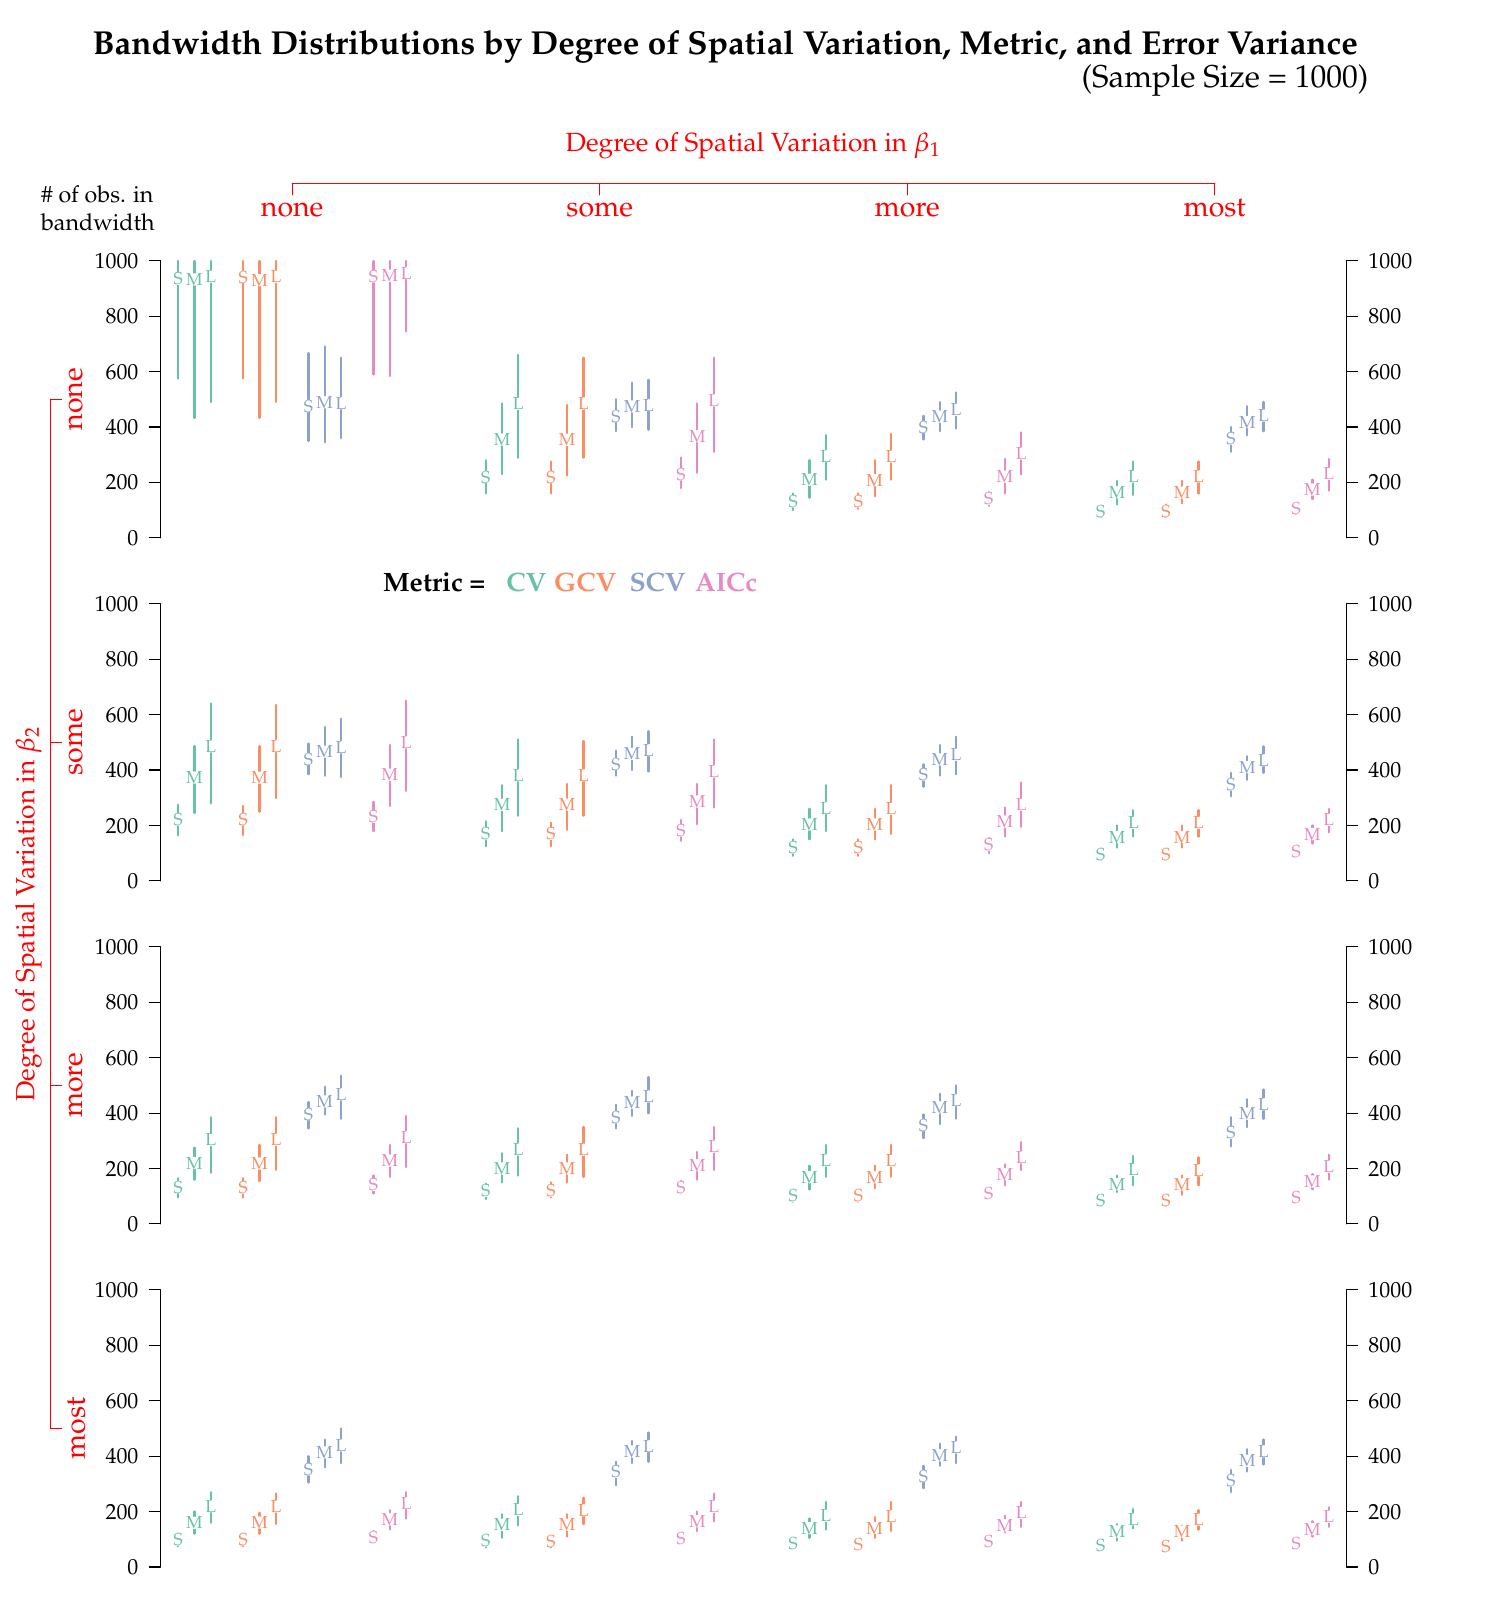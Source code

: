 % Created by tikzDevice version 0.6.2 on 2012-11-04 17:54:30
% !TEX encoding = UTF-8 Unicode

\documentclass{article}
\nonstopmode

\usepackage{tikz}

\usepackage[active,tightpage,psfixbb]{preview}

\PreviewEnvironment{pgfpicture}

\setlength\PreviewBorder{0pt}

\newcommand{\SweaveOpts}[1]{}  % do not interfere with LaTeX
\newcommand{\SweaveInput}[1]{} % because they are not real TeX commands
\newcommand{\Sexpr}[1]{}       % will only be parsed by R


\usepackage[height = 9in, top = 1in, width = 6.3 in]{geometry}
\usepackage{verbatim, amsmath, amsthm, amssymb}
% Palatino for rm and math | Helvetica for ss | Courier for tt
\usepackage{mathpazo} % math & rm
\linespread{1.05}        % Palatino needs more leading (space between lines)
\usepackage[scaled]{helvet} % ss
%\usepackage{courier} % tt
\normalfont
\usepackage[T1]{fontenc}

\title{A Monte Carlo Investigation of Locally Weighted Regression}
\author{Aaron Swoboda and Sam Carruthers}

\begin{document}

\begin{tikzpicture}[x=1pt,y=1pt]
\definecolor[named]{drawColor}{rgb}{0.00,0.00,0.00}
\definecolor[named]{fillColor}{rgb}{1.00,1.00,1.00}
\fill[color=fillColor,fill opacity=0.00,] (0,0) rectangle (542.02,578.16);
\begin{scope}
\path[clip] ( 50.01,371.90) rectangle (161.13,495.86);
\definecolor[named]{drawColor}{rgb}{1.00,1.00,1.00}
\definecolor[named]{fillColor}{rgb}{1.00,1.00,1.00}
\end{scope}
\begin{scope}
\path[clip] ( 57.93,379.82) rectangle (153.21,487.94);
\definecolor[named]{drawColor}{rgb}{1.00,1.00,1.00}
\definecolor[named]{fillColor}{rgb}{1.00,1.00,1.00}
\definecolor[named]{drawColor}{rgb}{0.40,0.76,0.65}

\draw[color=drawColor,line width= 0.8pt,line cap=round,line join=round,fill opacity=0.00,] ( 64.40,441.36) --
	( 64.40,483.84);

\draw[fill=fillColor,draw opacity=0.00,] ( 64.40,477.40) circle (  2.23);

\node[color=drawColor,anchor=base,inner sep=0pt, outer sep=0pt, scale=  0.63] at ( 64.40,475.21) {S};

\draw[color=drawColor,line width= 0.8pt,line cap=round,line join=round,fill opacity=0.00,] ( 70.28,427.12) --
	( 70.28,483.84);

\draw[fill=fillColor,draw opacity=0.00,] ( 70.28,477.17) circle (  2.23);

\node[color=drawColor,anchor=base,inner sep=0pt, outer sep=0pt, scale=  0.63] at ( 70.28,474.99) {M};

\draw[color=drawColor,line width= 0.8pt,line cap=round,line join=round,fill opacity=0.00,] ( 76.16,432.85) --
	( 76.16,483.84);

\draw[fill=fillColor,draw opacity=0.00,] ( 76.16,478.17) circle (  2.23);

\node[color=drawColor,anchor=base,inner sep=0pt, outer sep=0pt, scale=  0.63] at ( 76.16,475.99) {L};
\definecolor[named]{drawColor}{rgb}{0.99,0.55,0.38}

\draw[color=drawColor,line width= 0.8pt,line cap=round,line join=round,fill opacity=0.00,] ( 87.92,441.34) --
	( 87.92,483.84);

\draw[fill=fillColor,draw opacity=0.00,] ( 87.92,478.07) circle (  2.23);

\node[color=drawColor,anchor=base,inner sep=0pt, outer sep=0pt, scale=  0.63] at ( 87.92,475.89) {S};

\draw[color=drawColor,line width= 0.8pt,line cap=round,line join=round,fill opacity=0.00,] ( 93.80,427.12) --
	( 93.80,483.84);

\draw[fill=fillColor,draw opacity=0.00,] ( 93.80,476.93) circle (  2.23);

\node[color=drawColor,anchor=base,inner sep=0pt, outer sep=0pt, scale=  0.63] at ( 93.80,474.75) {M};

\draw[color=drawColor,line width= 0.8pt,line cap=round,line join=round,fill opacity=0.00,] ( 99.69,432.85) --
	( 99.69,483.84);

\draw[fill=fillColor,draw opacity=0.00,] ( 99.69,478.15) circle (  2.23);

\node[color=drawColor,anchor=base,inner sep=0pt, outer sep=0pt, scale=  0.63] at ( 99.69,475.96) {L};
\definecolor[named]{drawColor}{rgb}{0.55,0.63,0.80}

\draw[color=drawColor,line width= 0.8pt,line cap=round,line join=round,fill opacity=0.00,] (111.45,418.81) --
	(111.45,450.55);

\draw[fill=fillColor,draw opacity=0.00,] (111.45,431.46) circle (  2.23);

\node[color=drawColor,anchor=base,inner sep=0pt, outer sep=0pt, scale=  0.63] at (111.45,429.27) {S};

\draw[color=drawColor,line width= 0.8pt,line cap=round,line join=round,fill opacity=0.00,] (117.33,418.31) --
	(117.33,452.98);

\draw[fill=fillColor,draw opacity=0.00,] (117.33,432.78) circle (  2.23);

\node[color=drawColor,anchor=base,inner sep=0pt, outer sep=0pt, scale=  0.63] at (117.33,430.60) {M};

\draw[color=drawColor,line width= 0.8pt,line cap=round,line join=round,fill opacity=0.00,] (123.21,419.81) --
	(123.21,448.92);

\draw[fill=fillColor,draw opacity=0.00,] (123.21,432.48) circle (  2.23);

\node[color=drawColor,anchor=base,inner sep=0pt, outer sep=0pt, scale=  0.63] at (123.21,430.30) {L};
\definecolor[named]{drawColor}{rgb}{0.91,0.54,0.76}

\draw[color=drawColor,line width= 0.8pt,line cap=round,line join=round,fill opacity=0.00,] (134.98,442.81) --
	(134.98,483.84);

\draw[fill=fillColor,draw opacity=0.00,] (134.98,478.22) circle (  2.23);

\node[color=drawColor,anchor=base,inner sep=0pt, outer sep=0pt, scale=  0.63] at (134.98,476.04) {S};

\draw[color=drawColor,line width= 0.8pt,line cap=round,line join=round,fill opacity=0.00,] (140.86,442.24) --
	(140.86,483.84);

\draw[fill=fillColor,draw opacity=0.00,] (140.86,478.51) circle (  2.23);

\node[color=drawColor,anchor=base,inner sep=0pt, outer sep=0pt, scale=  0.63] at (140.86,476.33) {M};

\draw[color=drawColor,line width= 0.8pt,line cap=round,line join=round,fill opacity=0.00,] (146.74,458.36) --
	(146.74,483.84);

\draw[fill=fillColor,draw opacity=0.00,] (146.74,479.49) circle (  2.23);

\node[color=drawColor,anchor=base,inner sep=0pt, outer sep=0pt, scale=  0.63] at (146.74,477.31) {L};
\end{scope}
\begin{scope}
\path[clip] (  0.00,  0.00) rectangle (542.02,578.16);
\definecolor[named]{drawColor}{rgb}{1.00,1.00,1.00}
\definecolor[named]{fillColor}{rgb}{1.00,1.00,1.00}
\definecolor[named]{drawColor}{rgb}{0.00,0.00,0.00}

\draw[color=drawColor,line cap=round,line join=round,fill opacity=0.00,] ( 57.93,383.82) -- ( 57.93,483.94);

\draw[color=drawColor,line cap=round,line join=round,fill opacity=0.00,] ( 57.93,383.82) -- ( 53.97,383.82);

\draw[color=drawColor,line cap=round,line join=round,fill opacity=0.00,] ( 57.93,403.84) -- ( 53.97,403.84);

\draw[color=drawColor,line cap=round,line join=round,fill opacity=0.00,] ( 57.93,423.87) -- ( 53.97,423.87);

\draw[color=drawColor,line cap=round,line join=round,fill opacity=0.00,] ( 57.93,443.89) -- ( 53.97,443.89);

\draw[color=drawColor,line cap=round,line join=round,fill opacity=0.00,] ( 57.93,463.91) -- ( 53.97,463.91);

\draw[color=drawColor,line cap=round,line join=round,fill opacity=0.00,] ( 57.93,483.94) -- ( 53.97,483.94);

\node[color=drawColor,anchor=base east,inner sep=0pt, outer sep=0pt, scale=  0.79] at ( 50.01,381.09) {0};

\node[color=drawColor,anchor=base east,inner sep=0pt, outer sep=0pt, scale=  0.79] at ( 50.01,401.12) {200};

\node[color=drawColor,anchor=base east,inner sep=0pt, outer sep=0pt, scale=  0.79] at ( 50.01,421.14) {400};

\node[color=drawColor,anchor=base east,inner sep=0pt, outer sep=0pt, scale=  0.79] at ( 50.01,441.16) {600};

\node[color=drawColor,anchor=base east,inner sep=0pt, outer sep=0pt, scale=  0.79] at ( 50.01,461.19) {800};

\node[color=drawColor,anchor=base east,inner sep=0pt, outer sep=0pt, scale=  0.79] at ( 50.01,481.21) {1000};
\end{scope}
\begin{scope}
\path[clip] (169.05,379.82) rectangle (264.34,487.94);
\definecolor[named]{drawColor}{rgb}{1.00,1.00,1.00}
\definecolor[named]{fillColor}{rgb}{1.00,1.00,1.00}
\end{scope}
\begin{scope}
\path[clip] (161.13,371.90) rectangle (272.26,495.86);
\definecolor[named]{drawColor}{rgb}{1.00,1.00,1.00}
\definecolor[named]{fillColor}{rgb}{1.00,1.00,1.00}
\end{scope}
\begin{scope}
\path[clip] (169.05,379.82) rectangle (264.34,487.94);
\definecolor[named]{drawColor}{rgb}{1.00,1.00,1.00}
\definecolor[named]{fillColor}{rgb}{1.00,1.00,1.00}
\definecolor[named]{drawColor}{rgb}{0.40,0.76,0.65}

\draw[color=drawColor,line width= 0.8pt,line cap=round,line join=round,fill opacity=0.00,] (175.52,399.84) --
	(175.52,411.90);

\draw[fill=fillColor,draw opacity=0.00,] (175.52,405.79) circle (  2.23);

\node[color=drawColor,anchor=base,inner sep=0pt, outer sep=0pt, scale=  0.63] at (175.52,403.61) {S};

\draw[color=drawColor,line width= 0.8pt,line cap=round,line join=round,fill opacity=0.00,] (181.40,406.80) --
	(181.40,432.40);

\draw[fill=fillColor,draw opacity=0.00,] (181.40,419.30) circle (  2.23);

\node[color=drawColor,anchor=base,inner sep=0pt, outer sep=0pt, scale=  0.63] at (181.40,417.12) {M};

\draw[color=drawColor,line width= 0.8pt,line cap=round,line join=round,fill opacity=0.00,] (187.28,412.75) --
	(187.28,449.90);

\draw[fill=fillColor,draw opacity=0.00,] (187.28,432.22) circle (  2.23);

\node[color=drawColor,anchor=base,inner sep=0pt, outer sep=0pt, scale=  0.63] at (187.28,430.04) {L};
\definecolor[named]{drawColor}{rgb}{0.99,0.55,0.38}

\draw[color=drawColor,line width= 0.8pt,line cap=round,line join=round,fill opacity=0.00,] (199.05,399.84) --
	(199.05,411.38);

\draw[fill=fillColor,draw opacity=0.00,] (199.05,405.71) circle (  2.23);

\node[color=drawColor,anchor=base,inner sep=0pt, outer sep=0pt, scale=  0.63] at (199.05,403.53) {S};

\draw[color=drawColor,line width= 0.8pt,line cap=round,line join=round,fill opacity=0.00,] (204.93,406.32) --
	(204.93,431.88);

\draw[fill=fillColor,draw opacity=0.00,] (204.93,419.26) circle (  2.23);

\node[color=drawColor,anchor=base,inner sep=0pt, outer sep=0pt, scale=  0.63] at (204.93,417.07) {M};

\draw[color=drawColor,line width= 0.8pt,line cap=round,line join=round,fill opacity=0.00,] (210.81,412.80) --
	(210.81,448.90);

\draw[fill=fillColor,draw opacity=0.00,] (210.81,432.37) circle (  2.23);

\node[color=drawColor,anchor=base,inner sep=0pt, outer sep=0pt, scale=  0.63] at (210.81,430.19) {L};
\definecolor[named]{drawColor}{rgb}{0.55,0.63,0.80}

\draw[color=drawColor,line width= 0.8pt,line cap=round,line join=round,fill opacity=0.00,] (222.57,422.34) --
	(222.57,433.88);

\draw[fill=fillColor,draw opacity=0.00,] (222.57,427.80) circle (  2.23);

\node[color=drawColor,anchor=base,inner sep=0pt, outer sep=0pt, scale=  0.63] at (222.57,425.62) {S};

\draw[color=drawColor,line width= 0.8pt,line cap=round,line join=round,fill opacity=0.00,] (228.46,423.82) --
	(228.46,439.91);

\draw[fill=fillColor,draw opacity=0.00,] (228.46,431.27) circle (  2.23);

\node[color=drawColor,anchor=base,inner sep=0pt, outer sep=0pt, scale=  0.63] at (228.46,429.09) {M};

\draw[color=drawColor,line width= 0.8pt,line cap=round,line join=round,fill opacity=0.00,] (234.34,422.87) --
	(234.34,440.89);

\draw[fill=fillColor,draw opacity=0.00,] (234.34,431.78) circle (  2.23);

\node[color=drawColor,anchor=base,inner sep=0pt, outer sep=0pt, scale=  0.63] at (234.34,429.59) {L};
\definecolor[named]{drawColor}{rgb}{0.91,0.54,0.76}

\draw[color=drawColor,line width= 0.8pt,line cap=round,line join=round,fill opacity=0.00,] (246.10,401.82) --
	(246.10,412.88);

\draw[fill=fillColor,draw opacity=0.00,] (246.10,406.73) circle (  2.23);

\node[color=drawColor,anchor=base,inner sep=0pt, outer sep=0pt, scale=  0.63] at (246.10,404.55) {S};

\draw[color=drawColor,line width= 0.8pt,line cap=round,line join=round,fill opacity=0.00,] (251.98,407.30) --
	(251.98,432.40);

\draw[fill=fillColor,draw opacity=0.00,] (251.98,420.53) circle (  2.23);

\node[color=drawColor,anchor=base,inner sep=0pt, outer sep=0pt, scale=  0.63] at (251.98,418.35) {M};

\draw[color=drawColor,line width= 0.8pt,line cap=round,line join=round,fill opacity=0.00,] (257.87,414.86) --
	(257.87,448.95);

\draw[fill=fillColor,draw opacity=0.00,] (257.87,433.42) circle (  2.23);

\node[color=drawColor,anchor=base,inner sep=0pt, outer sep=0pt, scale=  0.63] at (257.87,431.24) {L};
\end{scope}
\begin{scope}
\path[clip] (280.18,379.82) rectangle (375.46,487.94);
\definecolor[named]{drawColor}{rgb}{1.00,1.00,1.00}
\definecolor[named]{fillColor}{rgb}{1.00,1.00,1.00}
\end{scope}
\begin{scope}
\path[clip] (272.26,371.90) rectangle (383.38,495.86);
\definecolor[named]{drawColor}{rgb}{1.00,1.00,1.00}
\definecolor[named]{fillColor}{rgb}{1.00,1.00,1.00}
\end{scope}
\begin{scope}
\path[clip] (280.18,379.82) rectangle (375.46,487.94);
\definecolor[named]{drawColor}{rgb}{1.00,1.00,1.00}
\definecolor[named]{fillColor}{rgb}{1.00,1.00,1.00}
\definecolor[named]{drawColor}{rgb}{0.40,0.76,0.65}

\draw[color=drawColor,line width= 0.8pt,line cap=round,line join=round,fill opacity=0.00,] (286.65,393.83) --
	(286.65,399.84);

\draw[fill=fillColor,draw opacity=0.00,] (286.65,396.95) circle (  2.23);

\node[color=drawColor,anchor=base,inner sep=0pt, outer sep=0pt, scale=  0.63] at (286.65,394.77) {S};

\draw[color=drawColor,line width= 0.8pt,line cap=round,line join=round,fill opacity=0.00,] (292.53,398.31) --
	(292.53,411.85);

\draw[fill=fillColor,draw opacity=0.00,] (292.53,404.82) circle (  2.23);

\node[color=drawColor,anchor=base,inner sep=0pt, outer sep=0pt, scale=  0.63] at (292.53,402.64) {M};

\draw[color=drawColor,line width= 0.8pt,line cap=round,line join=round,fill opacity=0.00,] (298.41,404.82) --
	(298.41,420.94);

\draw[fill=fillColor,draw opacity=0.00,] (298.41,413.36) circle (  2.23);

\node[color=drawColor,anchor=base,inner sep=0pt, outer sep=0pt, scale=  0.63] at (298.41,411.18) {L};
\definecolor[named]{drawColor}{rgb}{0.99,0.55,0.38}

\draw[color=drawColor,line width= 0.8pt,line cap=round,line join=round,fill opacity=0.00,] (310.17,394.31) --
	(310.17,399.86);

\draw[fill=fillColor,draw opacity=0.00,] (310.17,396.94) circle (  2.23);

\node[color=drawColor,anchor=base,inner sep=0pt, outer sep=0pt, scale=  0.63] at (310.17,394.75) {S};

\draw[color=drawColor,line width= 0.8pt,line cap=round,line join=round,fill opacity=0.00,] (316.05,398.79) --
	(316.05,411.85);

\draw[fill=fillColor,draw opacity=0.00,] (316.05,404.65) circle (  2.23);

\node[color=drawColor,anchor=base,inner sep=0pt, outer sep=0pt, scale=  0.63] at (316.05,402.47) {M};

\draw[color=drawColor,line width= 0.8pt,line cap=round,line join=round,fill opacity=0.00,] (321.94,404.82) --
	(321.94,421.41);

\draw[fill=fillColor,draw opacity=0.00,] (321.94,413.16) circle (  2.23);

\node[color=drawColor,anchor=base,inner sep=0pt, outer sep=0pt, scale=  0.63] at (321.94,410.98) {L};
\definecolor[named]{drawColor}{rgb}{0.55,0.63,0.80}

\draw[color=drawColor,line width= 0.8pt,line cap=round,line join=round,fill opacity=0.00,] (333.70,419.34) --
	(333.70,427.87);

\draw[fill=fillColor,draw opacity=0.00,] (333.70,423.86) circle (  2.23);

\node[color=drawColor,anchor=base,inner sep=0pt, outer sep=0pt, scale=  0.63] at (333.70,421.67) {S};

\draw[color=drawColor,line width= 0.8pt,line cap=round,line join=round,fill opacity=0.00,] (339.58,422.34) --
	(339.58,432.88);

\draw[fill=fillColor,draw opacity=0.00,] (339.58,427.61) circle (  2.23);

\node[color=drawColor,anchor=base,inner sep=0pt, outer sep=0pt, scale=  0.63] at (339.58,425.42) {M};

\draw[color=drawColor,line width= 0.8pt,line cap=round,line join=round,fill opacity=0.00,] (345.46,423.32) --
	(345.46,436.38);

\draw[fill=fillColor,draw opacity=0.00,] (345.46,430.09) circle (  2.23);

\node[color=drawColor,anchor=base,inner sep=0pt, outer sep=0pt, scale=  0.63] at (345.46,427.91) {L};
\definecolor[named]{drawColor}{rgb}{0.91,0.54,0.76}

\draw[color=drawColor,line width= 0.8pt,line cap=round,line join=round,fill opacity=0.00,] (357.23,395.33) --
	(357.23,400.34);

\draw[fill=fillColor,draw opacity=0.00,] (357.23,397.92) circle (  2.23);

\node[color=drawColor,anchor=base,inner sep=0pt, outer sep=0pt, scale=  0.63] at (357.23,395.73) {S};

\draw[color=drawColor,line width= 0.8pt,line cap=round,line join=round,fill opacity=0.00,] (363.11,399.81) --
	(363.11,412.35);

\draw[fill=fillColor,draw opacity=0.00,] (363.11,405.90) circle (  2.23);

\node[color=drawColor,anchor=base,inner sep=0pt, outer sep=0pt, scale=  0.63] at (363.11,403.72) {M};

\draw[color=drawColor,line width= 0.8pt,line cap=round,line join=round,fill opacity=0.00,] (368.99,406.75) --
	(368.99,421.89);

\draw[fill=fillColor,draw opacity=0.00,] (368.99,414.24) circle (  2.23);

\node[color=drawColor,anchor=base,inner sep=0pt, outer sep=0pt, scale=  0.63] at (368.99,412.06) {L};
\end{scope}
\begin{scope}
\path[clip] (391.30,379.82) rectangle (486.58,487.94);
\definecolor[named]{drawColor}{rgb}{1.00,1.00,1.00}
\definecolor[named]{fillColor}{rgb}{1.00,1.00,1.00}
\end{scope}
\begin{scope}
\path[clip] (383.38,371.90) rectangle (494.50,495.86);
\definecolor[named]{drawColor}{rgb}{1.00,1.00,1.00}
\definecolor[named]{fillColor}{rgb}{1.00,1.00,1.00}
\end{scope}
\begin{scope}
\path[clip] (391.30,379.82) rectangle (486.58,487.94);
\definecolor[named]{drawColor}{rgb}{1.00,1.00,1.00}
\definecolor[named]{fillColor}{rgb}{1.00,1.00,1.00}
\definecolor[named]{drawColor}{rgb}{0.40,0.76,0.65}

\draw[color=drawColor,line width= 0.8pt,line cap=round,line join=round,fill opacity=0.00,] (397.77,391.30) --
	(397.77,395.36);

\draw[fill=fillColor,draw opacity=0.00,] (397.77,393.47) circle (  2.23);

\node[color=drawColor,anchor=base,inner sep=0pt, outer sep=0pt, scale=  0.63] at (397.77,391.29) {S};

\draw[color=drawColor,line width= 0.8pt,line cap=round,line join=round,fill opacity=0.00,] (403.65,395.83) --
	(403.65,404.34);

\draw[fill=fillColor,draw opacity=0.00,] (403.65,400.26) circle (  2.23);

\node[color=drawColor,anchor=base,inner sep=0pt, outer sep=0pt, scale=  0.63] at (403.65,398.08) {M};

\draw[color=drawColor,line width= 0.8pt,line cap=round,line join=round,fill opacity=0.00,] (409.53,399.34) --
	(409.53,411.38);

\draw[fill=fillColor,draw opacity=0.00,] (409.53,405.95) circle (  2.23);

\node[color=drawColor,anchor=base,inner sep=0pt, outer sep=0pt, scale=  0.63] at (409.53,403.77) {L};
\definecolor[named]{drawColor}{rgb}{0.99,0.55,0.38}

\draw[color=drawColor,line width= 0.8pt,line cap=round,line join=round,fill opacity=0.00,] (421.30,391.33) --
	(421.30,395.83);

\draw[fill=fillColor,draw opacity=0.00,] (421.30,393.45) circle (  2.23);

\node[color=drawColor,anchor=base,inner sep=0pt, outer sep=0pt, scale=  0.63] at (421.30,391.26) {S};

\draw[color=drawColor,line width= 0.8pt,line cap=round,line join=round,fill opacity=0.00,] (427.18,396.31) --
	(427.18,404.34);

\draw[fill=fillColor,draw opacity=0.00,] (427.18,400.15) circle (  2.23);

\node[color=drawColor,anchor=base,inner sep=0pt, outer sep=0pt, scale=  0.63] at (427.18,397.97) {M};

\draw[color=drawColor,line width= 0.8pt,line cap=round,line join=round,fill opacity=0.00,] (433.06,399.84) --
	(433.06,411.38);

\draw[fill=fillColor,draw opacity=0.00,] (433.06,406.01) circle (  2.23);

\node[color=drawColor,anchor=base,inner sep=0pt, outer sep=0pt, scale=  0.63] at (433.06,403.82) {L};
\definecolor[named]{drawColor}{rgb}{0.55,0.63,0.80}

\draw[color=drawColor,line width= 0.8pt,line cap=round,line join=round,fill opacity=0.00,] (444.82,414.86) --
	(444.82,423.89);

\draw[fill=fillColor,draw opacity=0.00,] (444.82,419.65) circle (  2.23);

\node[color=drawColor,anchor=base,inner sep=0pt, outer sep=0pt, scale=  0.63] at (444.82,417.46) {S};

\draw[color=drawColor,line width= 0.8pt,line cap=round,line join=round,fill opacity=0.00,] (450.71,420.84) --
	(450.71,431.38);

\draw[fill=fillColor,draw opacity=0.00,] (450.71,425.68) circle (  2.23);

\node[color=drawColor,anchor=base,inner sep=0pt, outer sep=0pt, scale=  0.63] at (450.71,423.50) {M};

\draw[color=drawColor,line width= 0.8pt,line cap=round,line join=round,fill opacity=0.00,] (456.59,422.34) --
	(456.59,432.90);

\draw[fill=fillColor,draw opacity=0.00,] (456.59,428.00) circle (  2.23);

\node[color=drawColor,anchor=base,inner sep=0pt, outer sep=0pt, scale=  0.63] at (456.59,425.81) {L};
\definecolor[named]{drawColor}{rgb}{0.91,0.54,0.76}

\draw[color=drawColor,line width= 0.8pt,line cap=round,line join=round,fill opacity=0.00,] (468.35,392.33) --
	(468.35,395.83);

\draw[fill=fillColor,draw opacity=0.00,] (468.35,394.42) circle (  2.23);

\node[color=drawColor,anchor=base,inner sep=0pt, outer sep=0pt, scale=  0.63] at (468.35,392.24) {S};

\draw[color=drawColor,line width= 0.8pt,line cap=round,line join=round,fill opacity=0.00,] (474.23,397.84) --
	(474.23,404.84);

\draw[fill=fillColor,draw opacity=0.00,] (474.23,401.25) circle (  2.23);

\node[color=drawColor,anchor=base,inner sep=0pt, outer sep=0pt, scale=  0.63] at (474.23,399.07) {M};

\draw[color=drawColor,line width= 0.8pt,line cap=round,line join=round,fill opacity=0.00,] (480.12,400.84) --
	(480.12,412.35);

\draw[fill=fillColor,draw opacity=0.00,] (480.12,406.91) circle (  2.23);

\node[color=drawColor,anchor=base,inner sep=0pt, outer sep=0pt, scale=  0.63] at (480.12,404.73) {L};
\end{scope}
\begin{scope}
\path[clip] (  0.00,  0.00) rectangle (542.02,578.16);
\definecolor[named]{drawColor}{rgb}{1.00,1.00,1.00}
\definecolor[named]{fillColor}{rgb}{1.00,1.00,1.00}
\definecolor[named]{drawColor}{rgb}{0.00,0.00,0.00}

\draw[color=drawColor,line cap=round,line join=round,fill opacity=0.00,] (486.58,383.82) -- (486.58,483.94);

\draw[color=drawColor,line cap=round,line join=round,fill opacity=0.00,] (486.58,383.82) -- (490.54,383.82);

\draw[color=drawColor,line cap=round,line join=round,fill opacity=0.00,] (486.58,403.84) -- (490.54,403.84);

\draw[color=drawColor,line cap=round,line join=round,fill opacity=0.00,] (486.58,423.87) -- (490.54,423.87);

\draw[color=drawColor,line cap=round,line join=round,fill opacity=0.00,] (486.58,443.89) -- (490.54,443.89);

\draw[color=drawColor,line cap=round,line join=round,fill opacity=0.00,] (486.58,463.91) -- (490.54,463.91);

\draw[color=drawColor,line cap=round,line join=round,fill opacity=0.00,] (486.58,483.94) -- (490.54,483.94);

\node[color=drawColor,anchor=base west,inner sep=0pt, outer sep=0pt, scale=  0.79] at (494.50,381.09) {0};

\node[color=drawColor,anchor=base west,inner sep=0pt, outer sep=0pt, scale=  0.79] at (494.50,401.12) {200};

\node[color=drawColor,anchor=base west,inner sep=0pt, outer sep=0pt, scale=  0.79] at (494.50,421.14) {400};

\node[color=drawColor,anchor=base west,inner sep=0pt, outer sep=0pt, scale=  0.79] at (494.50,441.16) {600};

\node[color=drawColor,anchor=base west,inner sep=0pt, outer sep=0pt, scale=  0.79] at (494.50,461.19) {800};

\node[color=drawColor,anchor=base west,inner sep=0pt, outer sep=0pt, scale=  0.79] at (494.50,481.21) {1000};
\end{scope}
\begin{scope}
\path[clip] ( 57.93,255.85) rectangle (153.21,363.98);
\definecolor[named]{drawColor}{rgb}{1.00,1.00,1.00}
\definecolor[named]{fillColor}{rgb}{1.00,1.00,1.00}
\end{scope}
\begin{scope}
\path[clip] ( 50.01,247.93) rectangle (161.13,371.90);
\definecolor[named]{drawColor}{rgb}{1.00,1.00,1.00}
\definecolor[named]{fillColor}{rgb}{1.00,1.00,1.00}
\end{scope}
\begin{scope}
\path[clip] ( 57.93,255.85) rectangle (153.21,363.98);
\definecolor[named]{drawColor}{rgb}{1.00,1.00,1.00}
\definecolor[named]{fillColor}{rgb}{1.00,1.00,1.00}
\definecolor[named]{drawColor}{rgb}{0.40,0.76,0.65}

\draw[color=drawColor,line width= 0.8pt,line cap=round,line join=round,fill opacity=0.00,] ( 64.40,276.35) --
	( 64.40,287.39);

\draw[fill=fillColor,draw opacity=0.00,] ( 64.40,282.00) circle (  2.23);

\node[color=drawColor,anchor=base,inner sep=0pt, outer sep=0pt, scale=  0.63] at ( 64.40,279.81) {S};

\draw[color=drawColor,line width= 0.8pt,line cap=round,line join=round,fill opacity=0.00,] ( 70.28,284.36) --
	( 70.28,308.54);

\draw[fill=fillColor,draw opacity=0.00,] ( 70.28,297.18) circle (  2.23);

\node[color=drawColor,anchor=base,inner sep=0pt, outer sep=0pt, scale=  0.63] at ( 70.28,295.00) {M};

\draw[color=drawColor,line width= 0.8pt,line cap=round,line join=round,fill opacity=0.00,] ( 76.16,287.84) --
	( 76.16,323.95);

\draw[fill=fillColor,draw opacity=0.00,] ( 76.16,308.43) circle (  2.23);

\node[color=drawColor,anchor=base,inner sep=0pt, outer sep=0pt, scale=  0.63] at ( 76.16,306.24) {L};
\definecolor[named]{drawColor}{rgb}{0.99,0.55,0.38}

\draw[color=drawColor,line width= 0.8pt,line cap=round,line join=round,fill opacity=0.00,] ( 87.92,276.37) --
	( 87.92,286.91);

\draw[fill=fillColor,draw opacity=0.00,] ( 87.92,282.02) circle (  2.23);

\node[color=drawColor,anchor=base,inner sep=0pt, outer sep=0pt, scale=  0.63] at ( 87.92,279.84) {S};

\draw[color=drawColor,line width= 0.8pt,line cap=round,line join=round,fill opacity=0.00,] ( 93.80,284.86) --
	( 93.80,308.54);

\draw[fill=fillColor,draw opacity=0.00,] ( 93.80,297.15) circle (  2.23);

\node[color=drawColor,anchor=base,inner sep=0pt, outer sep=0pt, scale=  0.63] at ( 93.80,294.97) {M};

\draw[color=drawColor,line width= 0.8pt,line cap=round,line join=round,fill opacity=0.00,] ( 99.69,289.79) --
	( 99.69,323.45);

\draw[fill=fillColor,draw opacity=0.00,] ( 99.69,308.58) circle (  2.23);

\node[color=drawColor,anchor=base,inner sep=0pt, outer sep=0pt, scale=  0.63] at ( 99.69,306.40) {L};
\definecolor[named]{drawColor}{rgb}{0.55,0.63,0.80}

\draw[color=drawColor,line width= 0.8pt,line cap=round,line join=round,fill opacity=0.00,] (111.45,298.40) --
	(111.45,309.44);

\draw[fill=fillColor,draw opacity=0.00,] (111.45,303.87) circle (  2.23);

\node[color=drawColor,anchor=base,inner sep=0pt, outer sep=0pt, scale=  0.63] at (111.45,301.68) {S};

\draw[color=drawColor,line width= 0.8pt,line cap=round,line join=round,fill opacity=0.00,] (117.33,297.85) --
	(117.33,315.44);

\draw[fill=fillColor,draw opacity=0.00,] (117.33,306.50) circle (  2.23);

\node[color=drawColor,anchor=base,inner sep=0pt, outer sep=0pt, scale=  0.63] at (117.33,304.32) {M};

\draw[color=drawColor,line width= 0.8pt,line cap=round,line join=round,fill opacity=0.00,] (123.21,297.35) --
	(123.21,318.45);

\draw[fill=fillColor,draw opacity=0.00,] (123.21,308.16) circle (  2.23);

\node[color=drawColor,anchor=base,inner sep=0pt, outer sep=0pt, scale=  0.63] at (123.21,305.97) {L};
\definecolor[named]{drawColor}{rgb}{0.91,0.54,0.76}

\draw[color=drawColor,line width= 0.8pt,line cap=round,line join=round,fill opacity=0.00,] (134.98,277.83) --
	(134.98,288.39);

\draw[fill=fillColor,draw opacity=0.00,] (134.98,283.01) circle (  2.23);

\node[color=drawColor,anchor=base,inner sep=0pt, outer sep=0pt, scale=  0.63] at (134.98,280.82) {S};

\draw[color=drawColor,line width= 0.8pt,line cap=round,line join=round,fill opacity=0.00,] (140.86,286.86) --
	(140.86,309.01);

\draw[fill=fillColor,draw opacity=0.00,] (140.86,298.18) circle (  2.23);

\node[color=drawColor,anchor=base,inner sep=0pt, outer sep=0pt, scale=  0.63] at (140.86,296.00) {M};

\draw[color=drawColor,line width= 0.8pt,line cap=round,line join=round,fill opacity=0.00,] (146.74,292.34) --
	(146.74,324.96);

\draw[fill=fillColor,draw opacity=0.00,] (146.74,309.97) circle (  2.23);

\node[color=drawColor,anchor=base,inner sep=0pt, outer sep=0pt, scale=  0.63] at (146.74,307.79) {L};
\end{scope}
\begin{scope}
\path[clip] (  0.00,  0.00) rectangle (542.02,578.16);
\definecolor[named]{drawColor}{rgb}{1.00,1.00,1.00}
\definecolor[named]{fillColor}{rgb}{1.00,1.00,1.00}
\definecolor[named]{drawColor}{rgb}{0.00,0.00,0.00}

\draw[color=drawColor,line cap=round,line join=round,fill opacity=0.00,] ( 57.93,259.86) -- ( 57.93,359.97);

\draw[color=drawColor,line cap=round,line join=round,fill opacity=0.00,] ( 57.93,259.86) -- ( 53.97,259.86);

\draw[color=drawColor,line cap=round,line join=round,fill opacity=0.00,] ( 57.93,279.88) -- ( 53.97,279.88);

\draw[color=drawColor,line cap=round,line join=round,fill opacity=0.00,] ( 57.93,299.90) -- ( 53.97,299.90);

\draw[color=drawColor,line cap=round,line join=round,fill opacity=0.00,] ( 57.93,319.92) -- ( 53.97,319.92);

\draw[color=drawColor,line cap=round,line join=round,fill opacity=0.00,] ( 57.93,339.95) -- ( 53.97,339.95);

\draw[color=drawColor,line cap=round,line join=round,fill opacity=0.00,] ( 57.93,359.97) -- ( 53.97,359.97);

\node[color=drawColor,anchor=base east,inner sep=0pt, outer sep=0pt, scale=  0.79] at ( 50.01,257.13) {0};

\node[color=drawColor,anchor=base east,inner sep=0pt, outer sep=0pt, scale=  0.79] at ( 50.01,277.15) {200};

\node[color=drawColor,anchor=base east,inner sep=0pt, outer sep=0pt, scale=  0.79] at ( 50.01,297.17) {400};

\node[color=drawColor,anchor=base east,inner sep=0pt, outer sep=0pt, scale=  0.79] at ( 50.01,317.20) {600};

\node[color=drawColor,anchor=base east,inner sep=0pt, outer sep=0pt, scale=  0.79] at ( 50.01,337.22) {800};

\node[color=drawColor,anchor=base east,inner sep=0pt, outer sep=0pt, scale=  0.79] at ( 50.01,357.24) {1000};
\end{scope}
\begin{scope}
\path[clip] (169.05,255.85) rectangle (264.34,363.98);
\definecolor[named]{drawColor}{rgb}{1.00,1.00,1.00}
\definecolor[named]{fillColor}{rgb}{1.00,1.00,1.00}
\end{scope}
\begin{scope}
\path[clip] (161.13,247.93) rectangle (272.26,371.90);
\definecolor[named]{drawColor}{rgb}{1.00,1.00,1.00}
\definecolor[named]{fillColor}{rgb}{1.00,1.00,1.00}
\end{scope}
\begin{scope}
\path[clip] (169.05,255.85) rectangle (264.34,363.98);
\definecolor[named]{drawColor}{rgb}{1.00,1.00,1.00}
\definecolor[named]{fillColor}{rgb}{1.00,1.00,1.00}
\definecolor[named]{drawColor}{rgb}{0.40,0.76,0.65}

\draw[color=drawColor,line width= 0.8pt,line cap=round,line join=round,fill opacity=0.00,] (175.52,272.37) --
	(175.52,281.38);

\draw[fill=fillColor,draw opacity=0.00,] (175.52,276.99) circle (  2.23);

\node[color=drawColor,anchor=base,inner sep=0pt, outer sep=0pt, scale=  0.63] at (175.52,274.81) {S};

\draw[color=drawColor,line width= 0.8pt,line cap=round,line join=round,fill opacity=0.00,] (181.40,277.80) --
	(181.40,294.42);

\draw[fill=fillColor,draw opacity=0.00,] (181.40,287.33) circle (  2.23);

\node[color=drawColor,anchor=base,inner sep=0pt, outer sep=0pt, scale=  0.63] at (181.40,285.15) {M};

\draw[color=drawColor,line width= 0.8pt,line cap=round,line join=round,fill opacity=0.00,] (187.28,283.36) --
	(187.28,310.94);

\draw[fill=fillColor,draw opacity=0.00,] (187.28,297.96) circle (  2.23);

\node[color=drawColor,anchor=base,inner sep=0pt, outer sep=0pt, scale=  0.63] at (187.28,295.78) {L};
\definecolor[named]{drawColor}{rgb}{0.99,0.55,0.38}

\draw[color=drawColor,line width= 0.8pt,line cap=round,line join=round,fill opacity=0.00,] (199.05,272.37) --
	(199.05,280.90);

\draw[fill=fillColor,draw opacity=0.00,] (199.05,276.85) circle (  2.23);

\node[color=drawColor,anchor=base,inner sep=0pt, outer sep=0pt, scale=  0.63] at (199.05,274.67) {S};

\draw[color=drawColor,line width= 0.8pt,line cap=round,line join=round,fill opacity=0.00,] (204.93,278.30) --
	(204.93,294.90);

\draw[fill=fillColor,draw opacity=0.00,] (204.93,287.41) circle (  2.23);

\node[color=drawColor,anchor=base,inner sep=0pt, outer sep=0pt, scale=  0.63] at (204.93,285.23) {M};

\draw[color=drawColor,line width= 0.8pt,line cap=round,line join=round,fill opacity=0.00,] (210.81,283.38) --
	(210.81,310.41);

\draw[fill=fillColor,draw opacity=0.00,] (210.81,298.01) circle (  2.23);

\node[color=drawColor,anchor=base,inner sep=0pt, outer sep=0pt, scale=  0.63] at (210.81,295.83) {L};
\definecolor[named]{drawColor}{rgb}{0.55,0.63,0.80}

\draw[color=drawColor,line width= 0.8pt,line cap=round,line join=round,fill opacity=0.00,] (222.57,297.90) --
	(222.57,306.93);

\draw[fill=fillColor,draw opacity=0.00,] (222.57,302.05) circle (  2.23);

\node[color=drawColor,anchor=base,inner sep=0pt, outer sep=0pt, scale=  0.63] at (222.57,299.87) {S};

\draw[color=drawColor,line width= 0.8pt,line cap=round,line join=round,fill opacity=0.00,] (228.46,299.88) --
	(228.46,311.94);

\draw[fill=fillColor,draw opacity=0.00,] (228.46,305.75) circle (  2.23);

\node[color=drawColor,anchor=base,inner sep=0pt, outer sep=0pt, scale=  0.63] at (228.46,303.57) {M};

\draw[color=drawColor,line width= 0.8pt,line cap=round,line join=round,fill opacity=0.00,] (234.34,299.38) --
	(234.34,313.94);

\draw[fill=fillColor,draw opacity=0.00,] (234.34,307.10) circle (  2.23);

\node[color=drawColor,anchor=base,inner sep=0pt, outer sep=0pt, scale=  0.63] at (234.34,304.92) {L};
\definecolor[named]{drawColor}{rgb}{0.91,0.54,0.76}

\draw[color=drawColor,line width= 0.8pt,line cap=round,line join=round,fill opacity=0.00,] (246.10,274.32) --
	(246.10,281.91);

\draw[fill=fillColor,draw opacity=0.00,] (246.10,278.05) circle (  2.23);

\node[color=drawColor,anchor=base,inner sep=0pt, outer sep=0pt, scale=  0.63] at (246.10,275.87) {S};

\draw[color=drawColor,line width= 0.8pt,line cap=round,line join=round,fill opacity=0.00,] (251.98,280.33) --
	(251.98,294.90);

\draw[fill=fillColor,draw opacity=0.00,] (251.98,288.52) circle (  2.23);

\node[color=drawColor,anchor=base,inner sep=0pt, outer sep=0pt, scale=  0.63] at (251.98,286.34) {M};

\draw[color=drawColor,line width= 0.8pt,line cap=round,line join=round,fill opacity=0.00,] (257.87,286.34) --
	(257.87,310.94);

\draw[fill=fillColor,draw opacity=0.00,] (257.87,299.38) circle (  2.23);

\node[color=drawColor,anchor=base,inner sep=0pt, outer sep=0pt, scale=  0.63] at (257.87,297.20) {L};
\end{scope}
\begin{scope}
\path[clip] (280.18,255.85) rectangle (375.46,363.98);
\definecolor[named]{drawColor}{rgb}{1.00,1.00,1.00}
\definecolor[named]{fillColor}{rgb}{1.00,1.00,1.00}
\end{scope}
\begin{scope}
\path[clip] (272.26,247.93) rectangle (383.38,371.90);
\definecolor[named]{drawColor}{rgb}{1.00,1.00,1.00}
\definecolor[named]{fillColor}{rgb}{1.00,1.00,1.00}
\end{scope}
\begin{scope}
\path[clip] (280.18,255.85) rectangle (375.46,363.98);
\definecolor[named]{drawColor}{rgb}{1.00,1.00,1.00}
\definecolor[named]{fillColor}{rgb}{1.00,1.00,1.00}
\definecolor[named]{drawColor}{rgb}{0.40,0.76,0.65}

\draw[color=drawColor,line width= 0.8pt,line cap=round,line join=round,fill opacity=0.00,] (286.65,268.87) --
	(286.65,274.87);

\draw[fill=fillColor,draw opacity=0.00,] (286.65,271.91) circle (  2.23);

\node[color=drawColor,anchor=base,inner sep=0pt, outer sep=0pt, scale=  0.63] at (286.65,269.73) {S};

\draw[color=drawColor,line width= 0.8pt,line cap=round,line join=round,fill opacity=0.00,] (292.53,274.85) --
	(292.53,285.89);

\draw[fill=fillColor,draw opacity=0.00,] (292.53,280.20) circle (  2.23);

\node[color=drawColor,anchor=base,inner sep=0pt, outer sep=0pt, scale=  0.63] at (292.53,278.02) {M};

\draw[color=drawColor,line width= 0.8pt,line cap=round,line join=round,fill opacity=0.00,] (298.41,277.85) --
	(298.41,294.40);

\draw[fill=fillColor,draw opacity=0.00,] (298.41,286.19) circle (  2.23);

\node[color=drawColor,anchor=base,inner sep=0pt, outer sep=0pt, scale=  0.63] at (298.41,284.00) {L};
\definecolor[named]{drawColor}{rgb}{0.99,0.55,0.38}

\draw[color=drawColor,line width= 0.8pt,line cap=round,line join=round,fill opacity=0.00,] (310.17,268.87) --
	(310.17,274.87);

\draw[fill=fillColor,draw opacity=0.00,] (310.17,271.91) circle (  2.23);

\node[color=drawColor,anchor=base,inner sep=0pt, outer sep=0pt, scale=  0.63] at (310.17,269.73) {S};

\draw[color=drawColor,line width= 0.8pt,line cap=round,line join=round,fill opacity=0.00,] (316.05,274.87) --
	(316.05,285.89);

\draw[fill=fillColor,draw opacity=0.00,] (316.05,280.24) circle (  2.23);

\node[color=drawColor,anchor=base,inner sep=0pt, outer sep=0pt, scale=  0.63] at (316.05,278.06) {M};

\draw[color=drawColor,line width= 0.8pt,line cap=round,line join=round,fill opacity=0.00,] (321.94,276.85) --
	(321.94,294.40);

\draw[fill=fillColor,draw opacity=0.00,] (321.94,285.92) circle (  2.23);

\node[color=drawColor,anchor=base,inner sep=0pt, outer sep=0pt, scale=  0.63] at (321.94,283.74) {L};
\definecolor[named]{drawColor}{rgb}{0.55,0.63,0.80}

\draw[color=drawColor,line width= 0.8pt,line cap=round,line join=round,fill opacity=0.00,] (333.70,293.89) --
	(333.70,301.95);

\draw[fill=fillColor,draw opacity=0.00,] (333.70,298.25) circle (  2.23);

\node[color=drawColor,anchor=base,inner sep=0pt, outer sep=0pt, scale=  0.63] at (333.70,296.07) {S};

\draw[color=drawColor,line width= 0.8pt,line cap=round,line join=round,fill opacity=0.00,] (339.58,297.87) --
	(339.58,308.94);

\draw[fill=fillColor,draw opacity=0.00,] (339.58,303.75) circle (  2.23);

\node[color=drawColor,anchor=base,inner sep=0pt, outer sep=0pt, scale=  0.63] at (339.58,301.56) {M};

\draw[color=drawColor,line width= 0.8pt,line cap=round,line join=round,fill opacity=0.00,] (345.46,298.37) --
	(345.46,311.94);

\draw[fill=fillColor,draw opacity=0.00,] (345.46,305.45) circle (  2.23);

\node[color=drawColor,anchor=base,inner sep=0pt, outer sep=0pt, scale=  0.63] at (345.46,303.27) {L};
\definecolor[named]{drawColor}{rgb}{0.91,0.54,0.76}

\draw[color=drawColor,line width= 0.8pt,line cap=round,line join=round,fill opacity=0.00,] (357.23,269.87) --
	(357.23,275.37);

\draw[fill=fillColor,draw opacity=0.00,] (357.23,272.92) circle (  2.23);

\node[color=drawColor,anchor=base,inner sep=0pt, outer sep=0pt, scale=  0.63] at (357.23,270.73) {S};

\draw[color=drawColor,line width= 0.8pt,line cap=round,line join=round,fill opacity=0.00,] (363.11,275.87) --
	(363.11,286.39);

\draw[fill=fillColor,draw opacity=0.00,] (363.11,281.27) circle (  2.23);

\node[color=drawColor,anchor=base,inner sep=0pt, outer sep=0pt, scale=  0.63] at (363.11,279.09) {M};

\draw[color=drawColor,line width= 0.8pt,line cap=round,line join=round,fill opacity=0.00,] (368.99,279.38) --
	(368.99,295.42);

\draw[fill=fillColor,draw opacity=0.00,] (368.99,287.41) circle (  2.23);

\node[color=drawColor,anchor=base,inner sep=0pt, outer sep=0pt, scale=  0.63] at (368.99,285.23) {L};
\end{scope}
\begin{scope}
\path[clip] (391.30,255.85) rectangle (486.58,363.98);
\definecolor[named]{drawColor}{rgb}{1.00,1.00,1.00}
\definecolor[named]{fillColor}{rgb}{1.00,1.00,1.00}
\end{scope}
\begin{scope}
\path[clip] (383.38,247.93) rectangle (494.50,371.90);
\definecolor[named]{drawColor}{rgb}{1.00,1.00,1.00}
\definecolor[named]{fillColor}{rgb}{1.00,1.00,1.00}
\end{scope}
\begin{scope}
\path[clip] (391.30,255.85) rectangle (486.58,363.98);
\definecolor[named]{drawColor}{rgb}{1.00,1.00,1.00}
\definecolor[named]{fillColor}{rgb}{1.00,1.00,1.00}
\definecolor[named]{drawColor}{rgb}{0.40,0.76,0.65}

\draw[color=drawColor,line width= 0.8pt,line cap=round,line join=round,fill opacity=0.00,] (397.77,267.36) --
	(397.77,271.37);

\draw[fill=fillColor,draw opacity=0.00,] (397.77,269.43) circle (  2.23);

\node[color=drawColor,anchor=base,inner sep=0pt, outer sep=0pt, scale=  0.63] at (397.77,267.24) {S};

\draw[color=drawColor,line width= 0.8pt,line cap=round,line join=round,fill opacity=0.00,] (403.65,271.87) --
	(403.65,279.88);

\draw[fill=fillColor,draw opacity=0.00,] (403.65,275.71) circle (  2.23);

\node[color=drawColor,anchor=base,inner sep=0pt, outer sep=0pt, scale=  0.63] at (403.65,273.53) {M};

\draw[color=drawColor,line width= 0.8pt,line cap=round,line join=round,fill opacity=0.00,] (409.53,275.85) --
	(409.53,285.41);

\draw[fill=fillColor,draw opacity=0.00,] (409.53,280.85) circle (  2.23);

\node[color=drawColor,anchor=base,inner sep=0pt, outer sep=0pt, scale=  0.63] at (409.53,278.67) {L};
\definecolor[named]{drawColor}{rgb}{0.99,0.55,0.38}

\draw[color=drawColor,line width= 0.8pt,line cap=round,line join=round,fill opacity=0.00,] (421.30,267.36) --
	(421.30,271.37);

\draw[fill=fillColor,draw opacity=0.00,] (421.30,269.38) circle (  2.23);

\node[color=drawColor,anchor=base,inner sep=0pt, outer sep=0pt, scale=  0.63] at (421.30,267.19) {S};

\draw[color=drawColor,line width= 0.8pt,line cap=round,line join=round,fill opacity=0.00,] (427.18,271.87) --
	(427.18,279.88);

\draw[fill=fillColor,draw opacity=0.00,] (427.18,275.68) circle (  2.23);

\node[color=drawColor,anchor=base,inner sep=0pt, outer sep=0pt, scale=  0.63] at (427.18,273.50) {M};

\draw[color=drawColor,line width= 0.8pt,line cap=round,line join=round,fill opacity=0.00,] (433.06,275.85) --
	(433.06,285.41);

\draw[fill=fillColor,draw opacity=0.00,] (433.06,280.86) circle (  2.23);

\node[color=drawColor,anchor=base,inner sep=0pt, outer sep=0pt, scale=  0.63] at (433.06,278.68) {L};
\definecolor[named]{drawColor}{rgb}{0.55,0.63,0.80}

\draw[color=drawColor,line width= 0.8pt,line cap=round,line join=round,fill opacity=0.00,] (444.82,290.37) --
	(444.82,298.90);

\draw[fill=fillColor,draw opacity=0.00,] (444.82,294.67) circle (  2.23);

\node[color=drawColor,anchor=base,inner sep=0pt, outer sep=0pt, scale=  0.63] at (444.82,292.49) {S};

\draw[color=drawColor,line width= 0.8pt,line cap=round,line join=round,fill opacity=0.00,] (450.71,296.37) --
	(450.71,304.91);

\draw[fill=fillColor,draw opacity=0.00,] (450.71,300.93) circle (  2.23);

\node[color=drawColor,anchor=base,inner sep=0pt, outer sep=0pt, scale=  0.63] at (450.71,298.75) {M};

\draw[color=drawColor,line width= 0.8pt,line cap=round,line join=round,fill opacity=0.00,] (456.59,298.90) --
	(456.59,308.44);

\draw[fill=fillColor,draw opacity=0.00,] (456.59,303.43) circle (  2.23);

\node[color=drawColor,anchor=base,inner sep=0pt, outer sep=0pt, scale=  0.63] at (456.59,301.25) {L};
\definecolor[named]{drawColor}{rgb}{0.91,0.54,0.76}

\draw[color=drawColor,line width= 0.8pt,line cap=round,line join=round,fill opacity=0.00,] (468.35,268.36) --
	(468.35,271.89);

\draw[fill=fillColor,draw opacity=0.00,] (468.35,270.37) circle (  2.23);

\node[color=drawColor,anchor=base,inner sep=0pt, outer sep=0pt, scale=  0.63] at (468.35,268.19) {S};

\draw[color=drawColor,line width= 0.8pt,line cap=round,line join=round,fill opacity=0.00,] (474.23,273.37) --
	(474.23,279.90);

\draw[fill=fillColor,draw opacity=0.00,] (474.23,276.73) circle (  2.23);

\node[color=drawColor,anchor=base,inner sep=0pt, outer sep=0pt, scale=  0.63] at (474.23,274.55) {M};

\draw[color=drawColor,line width= 0.8pt,line cap=round,line join=round,fill opacity=0.00,] (480.12,277.35) --
	(480.12,285.89);

\draw[fill=fillColor,draw opacity=0.00,] (480.12,281.90) circle (  2.23);

\node[color=drawColor,anchor=base,inner sep=0pt, outer sep=0pt, scale=  0.63] at (480.12,279.72) {L};
\end{scope}
\begin{scope}
\path[clip] (  0.00,  0.00) rectangle (542.02,578.16);
\definecolor[named]{drawColor}{rgb}{1.00,1.00,1.00}
\definecolor[named]{fillColor}{rgb}{1.00,1.00,1.00}
\definecolor[named]{drawColor}{rgb}{0.00,0.00,0.00}

\draw[color=drawColor,line cap=round,line join=round,fill opacity=0.00,] (486.58,259.86) -- (486.58,359.97);

\draw[color=drawColor,line cap=round,line join=round,fill opacity=0.00,] (486.58,259.86) -- (490.54,259.86);

\draw[color=drawColor,line cap=round,line join=round,fill opacity=0.00,] (486.58,279.88) -- (490.54,279.88);

\draw[color=drawColor,line cap=round,line join=round,fill opacity=0.00,] (486.58,299.90) -- (490.54,299.90);

\draw[color=drawColor,line cap=round,line join=round,fill opacity=0.00,] (486.58,319.92) -- (490.54,319.92);

\draw[color=drawColor,line cap=round,line join=round,fill opacity=0.00,] (486.58,339.95) -- (490.54,339.95);

\draw[color=drawColor,line cap=round,line join=round,fill opacity=0.00,] (486.58,359.97) -- (490.54,359.97);

\node[color=drawColor,anchor=base west,inner sep=0pt, outer sep=0pt, scale=  0.79] at (494.50,257.13) {0};

\node[color=drawColor,anchor=base west,inner sep=0pt, outer sep=0pt, scale=  0.79] at (494.50,277.15) {200};

\node[color=drawColor,anchor=base west,inner sep=0pt, outer sep=0pt, scale=  0.79] at (494.50,297.17) {400};

\node[color=drawColor,anchor=base west,inner sep=0pt, outer sep=0pt, scale=  0.79] at (494.50,317.20) {600};

\node[color=drawColor,anchor=base west,inner sep=0pt, outer sep=0pt, scale=  0.79] at (494.50,337.22) {800};

\node[color=drawColor,anchor=base west,inner sep=0pt, outer sep=0pt, scale=  0.79] at (494.50,357.24) {1000};
\end{scope}
\begin{scope}
\path[clip] ( 57.93,131.89) rectangle (153.21,240.01);
\definecolor[named]{drawColor}{rgb}{1.00,1.00,1.00}
\definecolor[named]{fillColor}{rgb}{1.00,1.00,1.00}
\end{scope}
\begin{scope}
\path[clip] ( 50.01,123.97) rectangle (161.13,247.93);
\definecolor[named]{drawColor}{rgb}{1.00,1.00,1.00}
\definecolor[named]{fillColor}{rgb}{1.00,1.00,1.00}
\end{scope}
\begin{scope}
\path[clip] ( 57.93,131.89) rectangle (153.21,240.01);
\definecolor[named]{drawColor}{rgb}{1.00,1.00,1.00}
\definecolor[named]{fillColor}{rgb}{1.00,1.00,1.00}
\definecolor[named]{drawColor}{rgb}{0.40,0.76,0.65}

\draw[color=drawColor,line width= 0.8pt,line cap=round,line join=round,fill opacity=0.00,] ( 64.40,145.40) --
	( 64.40,152.43);

\draw[fill=fillColor,draw opacity=0.00,] ( 64.40,149.17) circle (  2.23);

\node[color=drawColor,anchor=base,inner sep=0pt, outer sep=0pt, scale=  0.63] at ( 64.40,146.99) {S};

\draw[color=drawColor,line width= 0.8pt,line cap=round,line join=round,fill opacity=0.00,] ( 70.28,151.88) --
	( 70.28,163.47);

\draw[fill=fillColor,draw opacity=0.00,] ( 70.28,157.89) circle (  2.23);

\node[color=drawColor,anchor=base,inner sep=0pt, outer sep=0pt, scale=  0.63] at ( 70.28,155.70) {M};

\draw[color=drawColor,line width= 0.8pt,line cap=round,line join=round,fill opacity=0.00,] ( 76.16,154.39) --
	( 76.16,174.46);

\draw[fill=fillColor,draw opacity=0.00,] ( 76.16,166.26) circle (  2.23);

\node[color=drawColor,anchor=base,inner sep=0pt, outer sep=0pt, scale=  0.63] at ( 76.16,164.07) {L};
\definecolor[named]{drawColor}{rgb}{0.99,0.55,0.38}

\draw[color=drawColor,line width= 0.8pt,line cap=round,line join=round,fill opacity=0.00,] ( 87.92,145.40) --
	( 87.92,152.43);

\draw[fill=fillColor,draw opacity=0.00,] ( 87.92,148.98) circle (  2.23);

\node[color=drawColor,anchor=base,inner sep=0pt, outer sep=0pt, scale=  0.63] at ( 87.92,146.80) {S};

\draw[color=drawColor,line width= 0.8pt,line cap=round,line join=round,fill opacity=0.00,] ( 93.80,151.36) --
	( 93.80,164.42);

\draw[fill=fillColor,draw opacity=0.00,] ( 93.80,157.74) circle (  2.23);

\node[color=drawColor,anchor=base,inner sep=0pt, outer sep=0pt, scale=  0.63] at ( 93.80,155.55) {M};

\draw[color=drawColor,line width= 0.8pt,line cap=round,line join=round,fill opacity=0.00,] ( 99.69,155.39) --
	( 99.69,174.46);

\draw[fill=fillColor,draw opacity=0.00,] ( 99.69,166.33) circle (  2.23);

\node[color=drawColor,anchor=base,inner sep=0pt, outer sep=0pt, scale=  0.63] at ( 99.69,164.14) {L};
\definecolor[named]{drawColor}{rgb}{0.55,0.63,0.80}

\draw[color=drawColor,line width= 0.8pt,line cap=round,line join=round,fill opacity=0.00,] (111.45,170.43) --
	(111.45,179.94);

\draw[fill=fillColor,draw opacity=0.00,] (111.45,175.52) circle (  2.23);

\node[color=drawColor,anchor=base,inner sep=0pt, outer sep=0pt, scale=  0.63] at (111.45,173.34) {S};

\draw[color=drawColor,line width= 0.8pt,line cap=round,line join=round,fill opacity=0.00,] (117.33,175.41) --
	(117.33,185.45);

\draw[fill=fillColor,draw opacity=0.00,] (117.33,180.17) circle (  2.23);

\node[color=drawColor,anchor=base,inner sep=0pt, outer sep=0pt, scale=  0.63] at (117.33,177.98) {M};

\draw[color=drawColor,line width= 0.8pt,line cap=round,line join=round,fill opacity=0.00,] (123.21,173.91) --
	(123.21,189.45);

\draw[fill=fillColor,draw opacity=0.00,] (123.21,182.74) circle (  2.23);

\node[color=drawColor,anchor=base,inner sep=0pt, outer sep=0pt, scale=  0.63] at (123.21,180.56) {L};
\definecolor[named]{drawColor}{rgb}{0.91,0.54,0.76}

\draw[color=drawColor,line width= 0.8pt,line cap=round,line join=round,fill opacity=0.00,] (134.98,146.90) --
	(134.98,153.41);

\draw[fill=fillColor,draw opacity=0.00,] (134.98,150.02) circle (  2.23);

\node[color=drawColor,anchor=base,inner sep=0pt, outer sep=0pt, scale=  0.63] at (134.98,147.84) {S};

\draw[color=drawColor,line width= 0.8pt,line cap=round,line join=round,fill opacity=0.00,] (140.86,152.91) --
	(140.86,164.45);

\draw[fill=fillColor,draw opacity=0.00,] (140.86,158.77) circle (  2.23);

\node[color=drawColor,anchor=base,inner sep=0pt, outer sep=0pt, scale=  0.63] at (140.86,156.58) {M};

\draw[color=drawColor,line width= 0.8pt,line cap=round,line join=round,fill opacity=0.00,] (146.74,156.41) --
	(146.74,174.94);

\draw[fill=fillColor,draw opacity=0.00,] (146.74,167.23) circle (  2.23);

\node[color=drawColor,anchor=base,inner sep=0pt, outer sep=0pt, scale=  0.63] at (146.74,165.05) {L};
\end{scope}
\begin{scope}
\path[clip] (  0.00,  0.00) rectangle (542.02,578.16);
\definecolor[named]{drawColor}{rgb}{1.00,1.00,1.00}
\definecolor[named]{fillColor}{rgb}{1.00,1.00,1.00}
\definecolor[named]{drawColor}{rgb}{0.00,0.00,0.00}

\draw[color=drawColor,line cap=round,line join=round,fill opacity=0.00,] ( 57.93,135.89) -- ( 57.93,236.01);

\draw[color=drawColor,line cap=round,line join=round,fill opacity=0.00,] ( 57.93,135.89) -- ( 53.97,135.89);

\draw[color=drawColor,line cap=round,line join=round,fill opacity=0.00,] ( 57.93,155.91) -- ( 53.97,155.91);

\draw[color=drawColor,line cap=round,line join=round,fill opacity=0.00,] ( 57.93,175.94) -- ( 53.97,175.94);

\draw[color=drawColor,line cap=round,line join=round,fill opacity=0.00,] ( 57.93,195.96) -- ( 53.97,195.96);

\draw[color=drawColor,line cap=round,line join=round,fill opacity=0.00,] ( 57.93,215.98) -- ( 53.97,215.98);

\draw[color=drawColor,line cap=round,line join=round,fill opacity=0.00,] ( 57.93,236.01) -- ( 53.97,236.01);

\node[color=drawColor,anchor=base east,inner sep=0pt, outer sep=0pt, scale=  0.79] at ( 50.01,133.16) {0};

\node[color=drawColor,anchor=base east,inner sep=0pt, outer sep=0pt, scale=  0.79] at ( 50.01,153.19) {200};

\node[color=drawColor,anchor=base east,inner sep=0pt, outer sep=0pt, scale=  0.79] at ( 50.01,173.21) {400};

\node[color=drawColor,anchor=base east,inner sep=0pt, outer sep=0pt, scale=  0.79] at ( 50.01,193.23) {600};

\node[color=drawColor,anchor=base east,inner sep=0pt, outer sep=0pt, scale=  0.79] at ( 50.01,213.26) {800};

\node[color=drawColor,anchor=base east,inner sep=0pt, outer sep=0pt, scale=  0.79] at ( 50.01,233.28) {1000};
\end{scope}
\begin{scope}
\path[clip] (169.05,131.89) rectangle (264.34,240.01);
\definecolor[named]{drawColor}{rgb}{1.00,1.00,1.00}
\definecolor[named]{fillColor}{rgb}{1.00,1.00,1.00}
\end{scope}
\begin{scope}
\path[clip] (161.13,123.97) rectangle (272.26,247.93);
\definecolor[named]{drawColor}{rgb}{1.00,1.00,1.00}
\definecolor[named]{fillColor}{rgb}{1.00,1.00,1.00}
\end{scope}
\begin{scope}
\path[clip] (169.05,131.89) rectangle (264.34,240.01);
\definecolor[named]{drawColor}{rgb}{1.00,1.00,1.00}
\definecolor[named]{fillColor}{rgb}{1.00,1.00,1.00}
\definecolor[named]{drawColor}{rgb}{0.40,0.76,0.65}

\draw[color=drawColor,line width= 0.8pt,line cap=round,line join=round,fill opacity=0.00,] (175.52,144.90) --
	(175.52,150.43);

\draw[fill=fillColor,draw opacity=0.00,] (175.52,147.86) circle (  2.23);

\node[color=drawColor,anchor=base,inner sep=0pt, outer sep=0pt, scale=  0.63] at (175.52,145.68) {S};

\draw[color=drawColor,line width= 0.8pt,line cap=round,line join=round,fill opacity=0.00,] (181.40,150.88) --
	(181.40,161.42);

\draw[fill=fillColor,draw opacity=0.00,] (181.40,155.91) circle (  2.23);

\node[color=drawColor,anchor=base,inner sep=0pt, outer sep=0pt, scale=  0.63] at (181.40,153.73) {M};

\draw[color=drawColor,line width= 0.8pt,line cap=round,line join=round,fill opacity=0.00,] (187.28,153.36) --
	(187.28,170.45);

\draw[fill=fillColor,draw opacity=0.00,] (187.28,162.77) circle (  2.23);

\node[color=drawColor,anchor=base,inner sep=0pt, outer sep=0pt, scale=  0.63] at (187.28,160.59) {L};
\definecolor[named]{drawColor}{rgb}{0.99,0.55,0.38}

\draw[color=drawColor,line width= 0.8pt,line cap=round,line join=round,fill opacity=0.00,] (199.05,145.40) --
	(199.05,150.91);

\draw[fill=fillColor,draw opacity=0.00,] (199.05,147.85) circle (  2.23);

\node[color=drawColor,anchor=base,inner sep=0pt, outer sep=0pt, scale=  0.63] at (199.05,145.67) {S};

\draw[color=drawColor,line width= 0.8pt,line cap=round,line join=round,fill opacity=0.00,] (204.93,150.88) --
	(204.93,160.94);

\draw[fill=fillColor,draw opacity=0.00,] (204.93,155.93) circle (  2.23);

\node[color=drawColor,anchor=base,inner sep=0pt, outer sep=0pt, scale=  0.63] at (204.93,153.75) {M};

\draw[color=drawColor,line width= 0.8pt,line cap=round,line join=round,fill opacity=0.00,] (210.81,152.88) --
	(210.81,170.93);

\draw[fill=fillColor,draw opacity=0.00,] (210.81,162.73) circle (  2.23);

\node[color=drawColor,anchor=base,inner sep=0pt, outer sep=0pt, scale=  0.63] at (210.81,160.55) {L};
\definecolor[named]{drawColor}{rgb}{0.55,0.63,0.80}

\draw[color=drawColor,line width= 0.8pt,line cap=round,line join=round,fill opacity=0.00,] (222.57,170.40) --
	(222.57,178.96);

\draw[fill=fillColor,draw opacity=0.00,] (222.57,174.43) circle (  2.23);

\node[color=drawColor,anchor=base,inner sep=0pt, outer sep=0pt, scale=  0.63] at (222.57,172.25) {S};

\draw[color=drawColor,line width= 0.8pt,line cap=round,line join=round,fill opacity=0.00,] (228.46,174.94) --
	(228.46,183.97);

\draw[fill=fillColor,draw opacity=0.00,] (228.46,179.73) circle (  2.23);

\node[color=drawColor,anchor=base,inner sep=0pt, outer sep=0pt, scale=  0.63] at (228.46,177.55) {M};

\draw[color=drawColor,line width= 0.8pt,line cap=round,line join=round,fill opacity=0.00,] (234.34,175.86) --
	(234.34,188.95);

\draw[fill=fillColor,draw opacity=0.00,] (234.34,181.99) circle (  2.23);

\node[color=drawColor,anchor=base,inner sep=0pt, outer sep=0pt, scale=  0.63] at (234.34,179.81) {L};
\definecolor[named]{drawColor}{rgb}{0.91,0.54,0.76}

\draw[color=drawColor,line width= 0.8pt,line cap=round,line join=round,fill opacity=0.00,] (246.10,146.90) --
	(246.10,151.43);

\draw[fill=fillColor,draw opacity=0.00,] (246.10,148.99) circle (  2.23);

\node[color=drawColor,anchor=base,inner sep=0pt, outer sep=0pt, scale=  0.63] at (246.10,146.80) {S};

\draw[color=drawColor,line width= 0.8pt,line cap=round,line join=round,fill opacity=0.00,] (251.98,151.88) --
	(251.98,161.92);

\draw[fill=fillColor,draw opacity=0.00,] (251.98,157.09) circle (  2.23);

\node[color=drawColor,anchor=base,inner sep=0pt, outer sep=0pt, scale=  0.63] at (251.98,154.91) {M};

\draw[color=drawColor,line width= 0.8pt,line cap=round,line join=round,fill opacity=0.00,] (257.87,155.36) --
	(257.87,170.96);

\draw[fill=fillColor,draw opacity=0.00,] (257.87,163.83) circle (  2.23);

\node[color=drawColor,anchor=base,inner sep=0pt, outer sep=0pt, scale=  0.63] at (257.87,161.65) {L};
\end{scope}
\begin{scope}
\path[clip] (280.18,131.89) rectangle (375.46,240.01);
\definecolor[named]{drawColor}{rgb}{1.00,1.00,1.00}
\definecolor[named]{fillColor}{rgb}{1.00,1.00,1.00}
\end{scope}
\begin{scope}
\path[clip] (272.26,123.97) rectangle (383.38,247.93);
\definecolor[named]{drawColor}{rgb}{1.00,1.00,1.00}
\definecolor[named]{fillColor}{rgb}{1.00,1.00,1.00}
\end{scope}
\begin{scope}
\path[clip] (280.18,131.89) rectangle (375.46,240.01);
\definecolor[named]{drawColor}{rgb}{1.00,1.00,1.00}
\definecolor[named]{fillColor}{rgb}{1.00,1.00,1.00}
\definecolor[named]{drawColor}{rgb}{0.40,0.76,0.65}

\draw[color=drawColor,line width= 0.8pt,line cap=round,line join=round,fill opacity=0.00,] (286.65,143.90) --
	(286.65,147.90);

\draw[fill=fillColor,draw opacity=0.00,] (286.65,146.10) circle (  2.23);

\node[color=drawColor,anchor=base,inner sep=0pt, outer sep=0pt, scale=  0.63] at (286.65,143.91) {S};

\draw[color=drawColor,line width= 0.8pt,line cap=round,line join=round,fill opacity=0.00,] (292.53,148.35) --
	(292.53,156.94);

\draw[fill=fillColor,draw opacity=0.00,] (292.53,152.79) circle (  2.23);

\node[color=drawColor,anchor=base,inner sep=0pt, outer sep=0pt, scale=  0.63] at (292.53,150.61) {M};

\draw[color=drawColor,line width= 0.8pt,line cap=round,line join=round,fill opacity=0.00,] (298.41,152.88) --
	(298.41,164.45);

\draw[fill=fillColor,draw opacity=0.00,] (298.41,158.83) circle (  2.23);

\node[color=drawColor,anchor=base,inner sep=0pt, outer sep=0pt, scale=  0.63] at (298.41,156.65) {L};
\definecolor[named]{drawColor}{rgb}{0.99,0.55,0.38}

\draw[color=drawColor,line width= 0.8pt,line cap=round,line join=round,fill opacity=0.00,] (310.17,143.90) --
	(310.17,147.90);

\draw[fill=fillColor,draw opacity=0.00,] (310.17,146.01) circle (  2.23);

\node[color=drawColor,anchor=base,inner sep=0pt, outer sep=0pt, scale=  0.63] at (310.17,143.82) {S};

\draw[color=drawColor,line width= 0.8pt,line cap=round,line join=round,fill opacity=0.00,] (316.05,148.83) --
	(316.05,156.94);

\draw[fill=fillColor,draw opacity=0.00,] (316.05,152.75) circle (  2.23);

\node[color=drawColor,anchor=base,inner sep=0pt, outer sep=0pt, scale=  0.63] at (316.05,150.57) {M};

\draw[color=drawColor,line width= 0.8pt,line cap=round,line join=round,fill opacity=0.00,] (321.94,152.91) --
	(321.94,164.42);

\draw[fill=fillColor,draw opacity=0.00,] (321.94,158.68) circle (  2.23);

\node[color=drawColor,anchor=base,inner sep=0pt, outer sep=0pt, scale=  0.63] at (321.94,156.50) {L};
\definecolor[named]{drawColor}{rgb}{0.55,0.63,0.80}

\draw[color=drawColor,line width= 0.8pt,line cap=round,line join=round,fill opacity=0.00,] (333.70,166.90) --
	(333.70,175.46);

\draw[fill=fillColor,draw opacity=0.00,] (333.70,171.65) circle (  2.23);

\node[color=drawColor,anchor=base,inner sep=0pt, outer sep=0pt, scale=  0.63] at (333.70,169.47) {S};

\draw[color=drawColor,line width= 0.8pt,line cap=round,line join=round,fill opacity=0.00,] (339.58,171.93) --
	(339.58,182.94);

\draw[fill=fillColor,draw opacity=0.00,] (339.58,178.01) circle (  2.23);

\node[color=drawColor,anchor=base,inner sep=0pt, outer sep=0pt, scale=  0.63] at (339.58,175.83) {M};

\draw[color=drawColor,line width= 0.8pt,line cap=round,line join=round,fill opacity=0.00,] (345.46,173.93) --
	(345.46,185.97);

\draw[fill=fillColor,draw opacity=0.00,] (345.46,180.63) circle (  2.23);

\node[color=drawColor,anchor=base,inner sep=0pt, outer sep=0pt, scale=  0.63] at (345.46,178.44) {L};
\definecolor[named]{drawColor}{rgb}{0.91,0.54,0.76}

\draw[color=drawColor,line width= 0.8pt,line cap=round,line join=round,fill opacity=0.00,] (357.23,145.40) --
	(357.23,148.40);

\draw[fill=fillColor,draw opacity=0.00,] (357.23,146.99) circle (  2.23);

\node[color=drawColor,anchor=base,inner sep=0pt, outer sep=0pt, scale=  0.63] at (357.23,144.81) {S};

\draw[color=drawColor,line width= 0.8pt,line cap=round,line join=round,fill opacity=0.00,] (363.11,149.88) --
	(363.11,157.41);

\draw[fill=fillColor,draw opacity=0.00,] (363.11,153.87) circle (  2.23);

\node[color=drawColor,anchor=base,inner sep=0pt, outer sep=0pt, scale=  0.63] at (363.11,151.69) {M};

\draw[color=drawColor,line width= 0.8pt,line cap=round,line join=round,fill opacity=0.00,] (368.99,155.36) --
	(368.99,165.42);

\draw[fill=fillColor,draw opacity=0.00,] (368.99,159.94) circle (  2.23);

\node[color=drawColor,anchor=base,inner sep=0pt, outer sep=0pt, scale=  0.63] at (368.99,157.76) {L};
\end{scope}
\begin{scope}
\path[clip] (391.30,131.89) rectangle (486.58,240.01);
\definecolor[named]{drawColor}{rgb}{1.00,1.00,1.00}
\definecolor[named]{fillColor}{rgb}{1.00,1.00,1.00}
\end{scope}
\begin{scope}
\path[clip] (383.38,123.97) rectangle (494.50,247.93);
\definecolor[named]{drawColor}{rgb}{1.00,1.00,1.00}
\definecolor[named]{fillColor}{rgb}{1.00,1.00,1.00}
\end{scope}
\begin{scope}
\path[clip] (391.30,131.89) rectangle (486.58,240.01);
\definecolor[named]{drawColor}{rgb}{1.00,1.00,1.00}
\definecolor[named]{fillColor}{rgb}{1.00,1.00,1.00}
\definecolor[named]{drawColor}{rgb}{0.40,0.76,0.65}

\draw[color=drawColor,line width= 0.8pt,line cap=round,line join=round,fill opacity=0.00,] (397.77,142.40) --
	(397.77,146.43);

\draw[fill=fillColor,draw opacity=0.00,] (397.77,144.54) circle (  2.23);

\node[color=drawColor,anchor=base,inner sep=0pt, outer sep=0pt, scale=  0.63] at (397.77,142.36) {S};

\draw[color=drawColor,line width= 0.8pt,line cap=round,line join=round,fill opacity=0.00,] (403.65,147.38) --
	(403.65,153.44);

\draw[fill=fillColor,draw opacity=0.00,] (403.65,150.22) circle (  2.23);

\node[color=drawColor,anchor=base,inner sep=0pt, outer sep=0pt, scale=  0.63] at (403.65,148.04) {M};

\draw[color=drawColor,line width= 0.8pt,line cap=round,line join=round,fill opacity=0.00,] (409.53,149.88) --
	(409.53,160.44);

\draw[fill=fillColor,draw opacity=0.00,] (409.53,155.43) circle (  2.23);

\node[color=drawColor,anchor=base,inner sep=0pt, outer sep=0pt, scale=  0.63] at (409.53,153.25) {L};
\definecolor[named]{drawColor}{rgb}{0.99,0.55,0.38}

\draw[color=drawColor,line width= 0.8pt,line cap=round,line join=round,fill opacity=0.00,] (421.30,142.40) --
	(421.30,146.43);

\draw[fill=fillColor,draw opacity=0.00,] (421.30,144.50) circle (  2.23);

\node[color=drawColor,anchor=base,inner sep=0pt, outer sep=0pt, scale=  0.63] at (421.30,142.32) {S};

\draw[color=drawColor,line width= 0.8pt,line cap=round,line join=round,fill opacity=0.00,] (427.18,146.40) --
	(427.18,153.41);

\draw[fill=fillColor,draw opacity=0.00,] (427.18,150.18) circle (  2.23);

\node[color=drawColor,anchor=base,inner sep=0pt, outer sep=0pt, scale=  0.63] at (427.18,148.00) {M};

\draw[color=drawColor,line width= 0.8pt,line cap=round,line join=round,fill opacity=0.00,] (433.06,149.88) --
	(433.06,159.94);

\draw[fill=fillColor,draw opacity=0.00,] (433.06,155.31) circle (  2.23);

\node[color=drawColor,anchor=base,inner sep=0pt, outer sep=0pt, scale=  0.63] at (433.06,153.13) {L};
\definecolor[named]{drawColor}{rgb}{0.55,0.63,0.80}

\draw[color=drawColor,line width= 0.8pt,line cap=round,line join=round,fill opacity=0.00,] (444.82,163.90) --
	(444.82,174.46);

\draw[fill=fillColor,draw opacity=0.00,] (444.82,168.86) circle (  2.23);

\node[color=drawColor,anchor=base,inner sep=0pt, outer sep=0pt, scale=  0.63] at (444.82,166.68) {S};

\draw[color=drawColor,line width= 0.8pt,line cap=round,line join=round,fill opacity=0.00,] (450.71,170.91) --
	(450.71,180.94);

\draw[fill=fillColor,draw opacity=0.00,] (450.71,175.75) circle (  2.23);

\node[color=drawColor,anchor=base,inner sep=0pt, outer sep=0pt, scale=  0.63] at (450.71,173.56) {M};

\draw[color=drawColor,line width= 0.8pt,line cap=round,line join=round,fill opacity=0.00,] (456.59,173.88) --
	(456.59,184.45);

\draw[fill=fillColor,draw opacity=0.00,] (456.59,179.15) circle (  2.23);

\node[color=drawColor,anchor=base,inner sep=0pt, outer sep=0pt, scale=  0.63] at (456.59,176.97) {L};
\definecolor[named]{drawColor}{rgb}{0.91,0.54,0.76}

\draw[color=drawColor,line width= 0.8pt,line cap=round,line join=round,fill opacity=0.00,] (468.35,143.90) --
	(468.35,147.40);

\draw[fill=fillColor,draw opacity=0.00,] (468.35,145.47) circle (  2.23);

\node[color=drawColor,anchor=base,inner sep=0pt, outer sep=0pt, scale=  0.63] at (468.35,143.28) {S};

\draw[color=drawColor,line width= 0.8pt,line cap=round,line join=round,fill opacity=0.00,] (474.23,148.40) --
	(474.23,153.91);

\draw[fill=fillColor,draw opacity=0.00,] (474.23,151.22) circle (  2.23);

\node[color=drawColor,anchor=base,inner sep=0pt, outer sep=0pt, scale=  0.63] at (474.23,149.04) {M};

\draw[color=drawColor,line width= 0.8pt,line cap=round,line join=round,fill opacity=0.00,] (480.12,151.88) --
	(480.12,160.94);

\draw[fill=fillColor,draw opacity=0.00,] (480.12,156.60) circle (  2.23);

\node[color=drawColor,anchor=base,inner sep=0pt, outer sep=0pt, scale=  0.63] at (480.12,154.42) {L};
\end{scope}
\begin{scope}
\path[clip] (  0.00,  0.00) rectangle (542.02,578.16);
\definecolor[named]{drawColor}{rgb}{1.00,1.00,1.00}
\definecolor[named]{fillColor}{rgb}{1.00,1.00,1.00}
\definecolor[named]{drawColor}{rgb}{0.00,0.00,0.00}

\draw[color=drawColor,line cap=round,line join=round,fill opacity=0.00,] (486.58,135.89) -- (486.58,236.01);

\draw[color=drawColor,line cap=round,line join=round,fill opacity=0.00,] (486.58,135.89) -- (490.54,135.89);

\draw[color=drawColor,line cap=round,line join=round,fill opacity=0.00,] (486.58,155.91) -- (490.54,155.91);

\draw[color=drawColor,line cap=round,line join=round,fill opacity=0.00,] (486.58,175.94) -- (490.54,175.94);

\draw[color=drawColor,line cap=round,line join=round,fill opacity=0.00,] (486.58,195.96) -- (490.54,195.96);

\draw[color=drawColor,line cap=round,line join=round,fill opacity=0.00,] (486.58,215.98) -- (490.54,215.98);

\draw[color=drawColor,line cap=round,line join=round,fill opacity=0.00,] (486.58,236.01) -- (490.54,236.01);

\node[color=drawColor,anchor=base west,inner sep=0pt, outer sep=0pt, scale=  0.79] at (494.50,133.16) {0};

\node[color=drawColor,anchor=base west,inner sep=0pt, outer sep=0pt, scale=  0.79] at (494.50,153.19) {200};

\node[color=drawColor,anchor=base west,inner sep=0pt, outer sep=0pt, scale=  0.79] at (494.50,173.21) {400};

\node[color=drawColor,anchor=base west,inner sep=0pt, outer sep=0pt, scale=  0.79] at (494.50,193.23) {600};

\node[color=drawColor,anchor=base west,inner sep=0pt, outer sep=0pt, scale=  0.79] at (494.50,213.26) {800};

\node[color=drawColor,anchor=base west,inner sep=0pt, outer sep=0pt, scale=  0.79] at (494.50,233.28) {1000};
\end{scope}
\begin{scope}
\path[clip] ( 57.93,  7.92) rectangle (153.21,116.05);
\definecolor[named]{drawColor}{rgb}{1.00,1.00,1.00}
\definecolor[named]{fillColor}{rgb}{1.00,1.00,1.00}
\end{scope}
\begin{scope}
\path[clip] ( 50.01,  0.00) rectangle (161.13,123.97);
\definecolor[named]{drawColor}{rgb}{1.00,1.00,1.00}
\definecolor[named]{fillColor}{rgb}{1.00,1.00,1.00}
\end{scope}
\begin{scope}
\path[clip] ( 57.93,  7.92) rectangle (153.21,116.05);
\definecolor[named]{drawColor}{rgb}{1.00,1.00,1.00}
\definecolor[named]{fillColor}{rgb}{1.00,1.00,1.00}
\definecolor[named]{drawColor}{rgb}{0.40,0.76,0.65}

\draw[color=drawColor,line width= 0.8pt,line cap=round,line join=round,fill opacity=0.00,] ( 64.40, 19.43) --
	( 64.40, 23.94);

\draw[fill=fillColor,draw opacity=0.00,] ( 64.40, 21.87) circle (  2.23);

\node[color=drawColor,anchor=base,inner sep=0pt, outer sep=0pt, scale=  0.63] at ( 64.40, 19.69) {S};

\draw[color=drawColor,line width= 0.8pt,line cap=round,line join=round,fill opacity=0.00,] ( 70.28, 23.94) --
	( 70.28, 31.97);

\draw[fill=fillColor,draw opacity=0.00,] ( 70.28, 27.90) circle (  2.23);

\node[color=drawColor,anchor=base,inner sep=0pt, outer sep=0pt, scale=  0.63] at ( 70.28, 25.72) {M};

\draw[color=drawColor,line width= 0.8pt,line cap=round,line join=round,fill opacity=0.00,] ( 76.16, 27.92) --
	( 76.16, 38.96);

\draw[fill=fillColor,draw opacity=0.00,] ( 76.16, 33.83) circle (  2.23);

\node[color=drawColor,anchor=base,inner sep=0pt, outer sep=0pt, scale=  0.63] at ( 76.16, 31.64) {L};
\definecolor[named]{drawColor}{rgb}{0.99,0.55,0.38}

\draw[color=drawColor,line width= 0.8pt,line cap=round,line join=round,fill opacity=0.00,] ( 87.92, 19.41) --
	( 87.92, 23.94);

\draw[fill=fillColor,draw opacity=0.00,] ( 87.92, 21.89) circle (  2.23);

\node[color=drawColor,anchor=base,inner sep=0pt, outer sep=0pt, scale=  0.63] at ( 87.92, 19.70) {S};

\draw[color=drawColor,line width= 0.8pt,line cap=round,line join=round,fill opacity=0.00,] ( 93.80, 23.94) --
	( 93.80, 31.47);

\draw[fill=fillColor,draw opacity=0.00,] ( 93.80, 28.00) circle (  2.23);

\node[color=drawColor,anchor=base,inner sep=0pt, outer sep=0pt, scale=  0.63] at ( 93.80, 25.82) {M};

\draw[color=drawColor,line width= 0.8pt,line cap=round,line join=round,fill opacity=0.00,] ( 99.69, 27.44) --
	( 99.69, 38.48);

\draw[fill=fillColor,draw opacity=0.00,] ( 99.69, 33.79) circle (  2.23);

\node[color=drawColor,anchor=base,inner sep=0pt, outer sep=0pt, scale=  0.63] at ( 99.69, 31.61) {L};
\definecolor[named]{drawColor}{rgb}{0.55,0.63,0.80}

\draw[color=drawColor,line width= 0.8pt,line cap=round,line join=round,fill opacity=0.00,] (111.45, 42.46) --
	(111.45, 51.97);

\draw[fill=fillColor,draw opacity=0.00,] (111.45, 47.15) circle (  2.23);

\node[color=drawColor,anchor=base,inner sep=0pt, outer sep=0pt, scale=  0.63] at (111.45, 44.96) {S};

\draw[color=drawColor,line width= 0.8pt,line cap=round,line join=round,fill opacity=0.00,] (117.33, 47.97) --
	(117.33, 57.98);

\draw[fill=fillColor,draw opacity=0.00,] (117.33, 53.35) circle (  2.23);

\node[color=drawColor,anchor=base,inner sep=0pt, outer sep=0pt, scale=  0.63] at (117.33, 51.17) {M};

\draw[color=drawColor,line width= 0.8pt,line cap=round,line join=round,fill opacity=0.00,] (123.21, 49.44) --
	(123.21, 62.01);

\draw[fill=fillColor,draw opacity=0.00,] (123.21, 55.86) circle (  2.23);

\node[color=drawColor,anchor=base,inner sep=0pt, outer sep=0pt, scale=  0.63] at (123.21, 53.68) {L};
\definecolor[named]{drawColor}{rgb}{0.91,0.54,0.76}

\draw[color=drawColor,line width= 0.8pt,line cap=round,line join=round,fill opacity=0.00,] (134.98, 20.91) --
	(134.98, 24.94);

\draw[fill=fillColor,draw opacity=0.00,] (134.98, 22.76) circle (  2.23);

\node[color=drawColor,anchor=base,inner sep=0pt, outer sep=0pt, scale=  0.63] at (134.98, 20.58) {S};

\draw[color=drawColor,line width= 0.8pt,line cap=round,line join=round,fill opacity=0.00,] (140.86, 25.44) --
	(140.86, 32.47);

\draw[fill=fillColor,draw opacity=0.00,] (140.86, 29.13) circle (  2.23);

\node[color=drawColor,anchor=base,inner sep=0pt, outer sep=0pt, scale=  0.63] at (140.86, 26.95) {M};

\draw[color=drawColor,line width= 0.8pt,line cap=round,line join=round,fill opacity=0.00,] (146.74, 29.44) --
	(146.74, 38.98);

\draw[fill=fillColor,draw opacity=0.00,] (146.74, 34.99) circle (  2.23);

\node[color=drawColor,anchor=base,inner sep=0pt, outer sep=0pt, scale=  0.63] at (146.74, 32.81) {L};
\end{scope}
\begin{scope}
\path[clip] (  0.00,  0.00) rectangle (542.02,578.16);
\definecolor[named]{drawColor}{rgb}{1.00,1.00,1.00}
\definecolor[named]{fillColor}{rgb}{1.00,1.00,1.00}
\definecolor[named]{drawColor}{rgb}{0.00,0.00,0.00}

\draw[color=drawColor,line cap=round,line join=round,fill opacity=0.00,] ( 57.93, 11.92) -- ( 57.93,112.04);

\draw[color=drawColor,line cap=round,line join=round,fill opacity=0.00,] ( 57.93, 11.92) -- ( 53.97, 11.92);

\draw[color=drawColor,line cap=round,line join=round,fill opacity=0.00,] ( 57.93, 31.95) -- ( 53.97, 31.95);

\draw[color=drawColor,line cap=round,line join=round,fill opacity=0.00,] ( 57.93, 51.97) -- ( 53.97, 51.97);

\draw[color=drawColor,line cap=round,line join=round,fill opacity=0.00,] ( 57.93, 71.99) -- ( 53.97, 71.99);

\draw[color=drawColor,line cap=round,line join=round,fill opacity=0.00,] ( 57.93, 92.02) -- ( 53.97, 92.02);

\draw[color=drawColor,line cap=round,line join=round,fill opacity=0.00,] ( 57.93,112.04) -- ( 53.97,112.04);

\node[color=drawColor,anchor=base east,inner sep=0pt, outer sep=0pt, scale=  0.79] at ( 50.01,  9.20) {0};

\node[color=drawColor,anchor=base east,inner sep=0pt, outer sep=0pt, scale=  0.79] at ( 50.01, 29.22) {200};

\node[color=drawColor,anchor=base east,inner sep=0pt, outer sep=0pt, scale=  0.79] at ( 50.01, 49.24) {400};

\node[color=drawColor,anchor=base east,inner sep=0pt, outer sep=0pt, scale=  0.79] at ( 50.01, 69.27) {600};

\node[color=drawColor,anchor=base east,inner sep=0pt, outer sep=0pt, scale=  0.79] at ( 50.01, 89.29) {800};

\node[color=drawColor,anchor=base east,inner sep=0pt, outer sep=0pt, scale=  0.79] at ( 50.01,109.31) {1000};
\end{scope}
\begin{scope}
\path[clip] (169.05,  7.92) rectangle (264.34,116.05);
\definecolor[named]{drawColor}{rgb}{1.00,1.00,1.00}
\definecolor[named]{fillColor}{rgb}{1.00,1.00,1.00}
\end{scope}
\begin{scope}
\path[clip] (161.13,  0.00) rectangle (272.26,123.97);
\definecolor[named]{drawColor}{rgb}{1.00,1.00,1.00}
\definecolor[named]{fillColor}{rgb}{1.00,1.00,1.00}
\end{scope}
\begin{scope}
\path[clip] (169.05,  7.92) rectangle (264.34,116.05);
\definecolor[named]{drawColor}{rgb}{1.00,1.00,1.00}
\definecolor[named]{fillColor}{rgb}{1.00,1.00,1.00}
\definecolor[named]{drawColor}{rgb}{0.40,0.76,0.65}

\draw[color=drawColor,line width= 0.8pt,line cap=round,line join=round,fill opacity=0.00,] (175.52, 18.93) --
	(175.52, 22.94);

\draw[fill=fillColor,draw opacity=0.00,] (175.52, 21.46) circle (  2.23);

\node[color=drawColor,anchor=base,inner sep=0pt, outer sep=0pt, scale=  0.63] at (175.52, 19.28) {S};

\draw[color=drawColor,line width= 0.8pt,line cap=round,line join=round,fill opacity=0.00,] (181.40, 22.44) --
	(181.40, 30.97);

\draw[fill=fillColor,draw opacity=0.00,] (181.40, 27.17) circle (  2.23);

\node[color=drawColor,anchor=base,inner sep=0pt, outer sep=0pt, scale=  0.63] at (181.40, 24.99) {M};

\draw[color=drawColor,line width= 0.8pt,line cap=round,line join=round,fill opacity=0.00,] (187.28, 26.94) --
	(187.28, 37.50);

\draw[fill=fillColor,draw opacity=0.00,] (187.28, 32.55) circle (  2.23);

\node[color=drawColor,anchor=base,inner sep=0pt, outer sep=0pt, scale=  0.63] at (187.28, 30.37) {L};
\definecolor[named]{drawColor}{rgb}{0.99,0.55,0.38}

\draw[color=drawColor,line width= 0.8pt,line cap=round,line join=round,fill opacity=0.00,] (199.05, 18.93) --
	(199.05, 22.94);

\draw[fill=fillColor,draw opacity=0.00,] (199.05, 21.31) circle (  2.23);

\node[color=drawColor,anchor=base,inner sep=0pt, outer sep=0pt, scale=  0.63] at (199.05, 19.13) {S};

\draw[color=drawColor,line width= 0.8pt,line cap=round,line join=round,fill opacity=0.00,] (204.93, 22.91) --
	(204.93, 30.97);

\draw[fill=fillColor,draw opacity=0.00,] (204.93, 27.17) circle (  2.23);

\node[color=drawColor,anchor=base,inner sep=0pt, outer sep=0pt, scale=  0.63] at (204.93, 24.99) {M};

\draw[color=drawColor,line width= 0.8pt,line cap=round,line join=round,fill opacity=0.00,] (210.81, 27.42) --
	(210.81, 36.98);

\draw[fill=fillColor,draw opacity=0.00,] (210.81, 32.43) circle (  2.23);

\node[color=drawColor,anchor=base,inner sep=0pt, outer sep=0pt, scale=  0.63] at (210.81, 30.25) {L};
\definecolor[named]{drawColor}{rgb}{0.55,0.63,0.80}

\draw[color=drawColor,line width= 0.8pt,line cap=round,line join=round,fill opacity=0.00,] (222.57, 41.46) --
	(222.57, 49.97);

\draw[fill=fillColor,draw opacity=0.00,] (222.57, 46.34) circle (  2.23);

\node[color=drawColor,anchor=base,inner sep=0pt, outer sep=0pt, scale=  0.63] at (222.57, 44.16) {S};

\draw[color=drawColor,line width= 0.8pt,line cap=round,line join=round,fill opacity=0.00,] (228.46, 49.47) --
	(228.46, 57.48);

\draw[fill=fillColor,draw opacity=0.00,] (228.46, 53.66) circle (  2.23);

\node[color=drawColor,anchor=base,inner sep=0pt, outer sep=0pt, scale=  0.63] at (228.46, 51.48) {M};

\draw[color=drawColor,line width= 0.8pt,line cap=round,line join=round,fill opacity=0.00,] (234.34, 49.94) --
	(234.34, 60.53);

\draw[fill=fillColor,draw opacity=0.00,] (234.34, 55.63) circle (  2.23);

\node[color=drawColor,anchor=base,inner sep=0pt, outer sep=0pt, scale=  0.63] at (234.34, 53.44) {L};
\definecolor[named]{drawColor}{rgb}{0.91,0.54,0.76}

\draw[color=drawColor,line width= 0.8pt,line cap=round,line join=round,fill opacity=0.00,] (246.10, 20.91) --
	(246.10, 23.94);

\draw[fill=fillColor,draw opacity=0.00,] (246.10, 22.37) circle (  2.23);

\node[color=drawColor,anchor=base,inner sep=0pt, outer sep=0pt, scale=  0.63] at (246.10, 20.19) {S};

\draw[color=drawColor,line width= 0.8pt,line cap=round,line join=round,fill opacity=0.00,] (251.98, 24.91) --
	(251.98, 31.97);

\draw[fill=fillColor,draw opacity=0.00,] (251.98, 28.44) circle (  2.23);

\node[color=drawColor,anchor=base,inner sep=0pt, outer sep=0pt, scale=  0.63] at (251.98, 26.26) {M};

\draw[color=drawColor,line width= 0.8pt,line cap=round,line join=round,fill opacity=0.00,] (257.87, 28.42) --
	(257.87, 38.46);

\draw[fill=fillColor,draw opacity=0.00,] (257.87, 33.72) circle (  2.23);

\node[color=drawColor,anchor=base,inner sep=0pt, outer sep=0pt, scale=  0.63] at (257.87, 31.54) {L};
\end{scope}
\begin{scope}
\path[clip] (280.18,  7.92) rectangle (375.46,116.05);
\definecolor[named]{drawColor}{rgb}{1.00,1.00,1.00}
\definecolor[named]{fillColor}{rgb}{1.00,1.00,1.00}
\end{scope}
\begin{scope}
\path[clip] (272.26,  0.00) rectangle (383.38,123.97);
\definecolor[named]{drawColor}{rgb}{1.00,1.00,1.00}
\definecolor[named]{fillColor}{rgb}{1.00,1.00,1.00}
\end{scope}
\begin{scope}
\path[clip] (280.18,  7.92) rectangle (375.46,116.05);
\definecolor[named]{drawColor}{rgb}{1.00,1.00,1.00}
\definecolor[named]{fillColor}{rgb}{1.00,1.00,1.00}
\definecolor[named]{drawColor}{rgb}{0.40,0.76,0.65}

\draw[color=drawColor,line width= 0.8pt,line cap=round,line join=round,fill opacity=0.00,] (286.65, 18.43) --
	(286.65, 21.94);

\draw[fill=fillColor,draw opacity=0.00,] (286.65, 20.25) circle (  2.23);

\node[color=drawColor,anchor=base,inner sep=0pt, outer sep=0pt, scale=  0.63] at (286.65, 18.07) {S};

\draw[color=drawColor,line width= 0.8pt,line cap=round,line join=round,fill opacity=0.00,] (292.53, 22.44) --
	(292.53, 29.47);

\draw[fill=fillColor,draw opacity=0.00,] (292.53, 25.97) circle (  2.23);

\node[color=drawColor,anchor=base,inner sep=0pt, outer sep=0pt, scale=  0.63] at (292.53, 23.79) {M};

\draw[color=drawColor,line width= 0.8pt,line cap=round,line join=round,fill opacity=0.00,] (298.41, 25.44) --
	(298.41, 35.48);

\draw[fill=fillColor,draw opacity=0.00,] (298.41, 30.42) circle (  2.23);

\node[color=drawColor,anchor=base,inner sep=0pt, outer sep=0pt, scale=  0.63] at (298.41, 28.23) {L};
\definecolor[named]{drawColor}{rgb}{0.99,0.55,0.38}

\draw[color=drawColor,line width= 0.8pt,line cap=round,line join=round,fill opacity=0.00,] (310.17, 18.43) --
	(310.17, 21.94);

\draw[fill=fillColor,draw opacity=0.00,] (310.17, 20.18) circle (  2.23);

\node[color=drawColor,anchor=base,inner sep=0pt, outer sep=0pt, scale=  0.63] at (310.17, 18.00) {S};

\draw[color=drawColor,line width= 0.8pt,line cap=round,line join=round,fill opacity=0.00,] (316.05, 22.44) --
	(316.05, 29.97);

\draw[fill=fillColor,draw opacity=0.00,] (316.05, 26.02) circle (  2.23);

\node[color=drawColor,anchor=base,inner sep=0pt, outer sep=0pt, scale=  0.63] at (316.05, 23.83) {M};

\draw[color=drawColor,line width= 0.8pt,line cap=round,line join=round,fill opacity=0.00,] (321.94, 24.94) --
	(321.94, 35.48);

\draw[fill=fillColor,draw opacity=0.00,] (321.94, 30.28) circle (  2.23);

\node[color=drawColor,anchor=base,inner sep=0pt, outer sep=0pt, scale=  0.63] at (321.94, 28.09) {L};
\definecolor[named]{drawColor}{rgb}{0.55,0.63,0.80}

\draw[color=drawColor,line width= 0.8pt,line cap=round,line join=round,fill opacity=0.00,] (333.70, 40.43) --
	(333.70, 48.47);

\draw[fill=fillColor,draw opacity=0.00,] (333.70, 44.75) circle (  2.23);

\node[color=drawColor,anchor=base,inner sep=0pt, outer sep=0pt, scale=  0.63] at (333.70, 42.57) {S};

\draw[color=drawColor,line width= 0.8pt,line cap=round,line join=round,fill opacity=0.00,] (339.58, 48.47) --
	(339.58, 56.48);

\draw[fill=fillColor,draw opacity=0.00,] (339.58, 52.28) circle (  2.23);

\node[color=drawColor,anchor=base,inner sep=0pt, outer sep=0pt, scale=  0.63] at (339.58, 50.09) {M};

\draw[color=drawColor,line width= 0.8pt,line cap=round,line join=round,fill opacity=0.00,] (345.46, 49.44) --
	(345.46, 59.03);

\draw[fill=fillColor,draw opacity=0.00,] (345.46, 55.16) circle (  2.23);

\node[color=drawColor,anchor=base,inner sep=0pt, outer sep=0pt, scale=  0.63] at (345.46, 52.98) {L};
\definecolor[named]{drawColor}{rgb}{0.91,0.54,0.76}

\draw[color=drawColor,line width= 0.8pt,line cap=round,line join=round,fill opacity=0.00,] (357.23, 19.93) --
	(357.23, 22.44);

\draw[fill=fillColor,draw opacity=0.00,] (357.23, 21.21) circle (  2.23);

\node[color=drawColor,anchor=base,inner sep=0pt, outer sep=0pt, scale=  0.63] at (357.23, 19.02) {S};

\draw[color=drawColor,line width= 0.8pt,line cap=round,line join=round,fill opacity=0.00,] (363.11, 24.41) --
	(363.11, 30.47);

\draw[fill=fillColor,draw opacity=0.00,] (363.11, 26.98) circle (  2.23);

\node[color=drawColor,anchor=base,inner sep=0pt, outer sep=0pt, scale=  0.63] at (363.11, 24.80) {M};

\draw[color=drawColor,line width= 0.8pt,line cap=round,line join=round,fill opacity=0.00,] (368.99, 26.44) --
	(368.99, 35.48);

\draw[fill=fillColor,draw opacity=0.00,] (368.99, 31.47) circle (  2.23);

\node[color=drawColor,anchor=base,inner sep=0pt, outer sep=0pt, scale=  0.63] at (368.99, 29.29) {L};
\end{scope}
\begin{scope}
\path[clip] (391.30,  7.92) rectangle (486.58,116.05);
\definecolor[named]{drawColor}{rgb}{1.00,1.00,1.00}
\definecolor[named]{fillColor}{rgb}{1.00,1.00,1.00}
\end{scope}
\begin{scope}
\path[clip] (383.38,  0.00) rectangle (494.50,123.97);
\definecolor[named]{drawColor}{rgb}{1.00,1.00,1.00}
\definecolor[named]{fillColor}{rgb}{1.00,1.00,1.00}
\end{scope}
\begin{scope}
\path[clip] (391.30,  7.92) rectangle (486.58,116.05);
\definecolor[named]{drawColor}{rgb}{1.00,1.00,1.00}
\definecolor[named]{fillColor}{rgb}{1.00,1.00,1.00}
\definecolor[named]{drawColor}{rgb}{0.40,0.76,0.65}

\draw[color=drawColor,line width= 0.8pt,line cap=round,line join=round,fill opacity=0.00,] (397.77, 17.93) --
	(397.77, 20.94);

\draw[fill=fillColor,draw opacity=0.00,] (397.77, 19.54) circle (  2.23);

\node[color=drawColor,anchor=base,inner sep=0pt, outer sep=0pt, scale=  0.63] at (397.77, 17.36) {S};

\draw[color=drawColor,line width= 0.8pt,line cap=round,line join=round,fill opacity=0.00,] (403.65, 21.44) --
	(403.65, 27.44);

\draw[fill=fillColor,draw opacity=0.00,] (403.65, 24.75) circle (  2.23);

\node[color=drawColor,anchor=base,inner sep=0pt, outer sep=0pt, scale=  0.63] at (403.65, 22.57) {M};

\draw[color=drawColor,line width= 0.8pt,line cap=round,line join=round,fill opacity=0.00,] (409.53, 25.92) --
	(409.53, 32.95);

\draw[fill=fillColor,draw opacity=0.00,] (409.53, 29.16) circle (  2.23);

\node[color=drawColor,anchor=base,inner sep=0pt, outer sep=0pt, scale=  0.63] at (409.53, 26.98) {L};
\definecolor[named]{drawColor}{rgb}{0.99,0.55,0.38}

\draw[color=drawColor,line width= 0.8pt,line cap=round,line join=round,fill opacity=0.00,] (421.30, 17.93) --
	(421.30, 20.94);

\draw[fill=fillColor,draw opacity=0.00,] (421.30, 19.39) circle (  2.23);

\node[color=drawColor,anchor=base,inner sep=0pt, outer sep=0pt, scale=  0.63] at (421.30, 17.21) {S};

\draw[color=drawColor,line width= 0.8pt,line cap=round,line join=round,fill opacity=0.00,] (427.18, 21.44) --
	(427.18, 26.97);

\draw[fill=fillColor,draw opacity=0.00,] (427.18, 24.70) circle (  2.23);

\node[color=drawColor,anchor=base,inner sep=0pt, outer sep=0pt, scale=  0.63] at (427.18, 22.52) {M};

\draw[color=drawColor,line width= 0.8pt,line cap=round,line join=round,fill opacity=0.00,] (433.06, 25.44) --
	(433.06, 32.47);

\draw[fill=fillColor,draw opacity=0.00,] (433.06, 29.06) circle (  2.23);

\node[color=drawColor,anchor=base,inner sep=0pt, outer sep=0pt, scale=  0.63] at (433.06, 26.88) {L};
\definecolor[named]{drawColor}{rgb}{0.55,0.63,0.80}

\draw[color=drawColor,line width= 0.8pt,line cap=round,line join=round,fill opacity=0.00,] (444.82, 38.96) --
	(444.82, 46.99);

\draw[fill=fillColor,draw opacity=0.00,] (444.82, 43.18) circle (  2.23);

\node[color=drawColor,anchor=base,inner sep=0pt, outer sep=0pt, scale=  0.63] at (444.82, 41.00) {S};

\draw[color=drawColor,line width= 0.8pt,line cap=round,line join=round,fill opacity=0.00,] (450.71, 46.44) --
	(450.71, 54.47);

\draw[fill=fillColor,draw opacity=0.00,] (450.71, 50.32) circle (  2.23);

\node[color=drawColor,anchor=base,inner sep=0pt, outer sep=0pt, scale=  0.63] at (450.71, 48.14) {M};

\draw[color=drawColor,line width= 0.8pt,line cap=round,line join=round,fill opacity=0.00,] (456.59, 48.97) --
	(456.59, 57.98);

\draw[fill=fillColor,draw opacity=0.00,] (456.59, 53.75) circle (  2.23);

\node[color=drawColor,anchor=base,inner sep=0pt, outer sep=0pt, scale=  0.63] at (456.59, 51.57) {L};
\definecolor[named]{drawColor}{rgb}{0.91,0.54,0.76}

\draw[color=drawColor,line width= 0.8pt,line cap=round,line join=round,fill opacity=0.00,] (468.35, 18.93) --
	(468.35, 21.44);

\draw[fill=fillColor,draw opacity=0.00,] (468.35, 20.38) circle (  2.23);

\node[color=drawColor,anchor=base,inner sep=0pt, outer sep=0pt, scale=  0.63] at (468.35, 18.20) {S};

\draw[color=drawColor,line width= 0.8pt,line cap=round,line join=round,fill opacity=0.00,] (474.23, 22.91) --
	(474.23, 28.44);

\draw[fill=fillColor,draw opacity=0.00,] (474.23, 25.65) circle (  2.23);

\node[color=drawColor,anchor=base,inner sep=0pt, outer sep=0pt, scale=  0.63] at (474.23, 23.46) {M};

\draw[color=drawColor,line width= 0.8pt,line cap=round,line join=round,fill opacity=0.00,] (480.12, 26.44) --
	(480.12, 33.50);

\draw[fill=fillColor,draw opacity=0.00,] (480.12, 30.10) circle (  2.23);

\node[color=drawColor,anchor=base,inner sep=0pt, outer sep=0pt, scale=  0.63] at (480.12, 27.91) {L};
\end{scope}
\begin{scope}
\path[clip] (  0.00,  0.00) rectangle (542.02,578.16);
\definecolor[named]{drawColor}{rgb}{1.00,1.00,1.00}
\definecolor[named]{fillColor}{rgb}{1.00,1.00,1.00}
\definecolor[named]{drawColor}{rgb}{0.00,0.00,0.00}

\draw[color=drawColor,line cap=round,line join=round,fill opacity=0.00,] (486.58, 11.92) -- (486.58,112.04);

\draw[color=drawColor,line cap=round,line join=round,fill opacity=0.00,] (486.58, 11.92) -- (490.54, 11.92);

\draw[color=drawColor,line cap=round,line join=round,fill opacity=0.00,] (486.58, 31.95) -- (490.54, 31.95);

\draw[color=drawColor,line cap=round,line join=round,fill opacity=0.00,] (486.58, 51.97) -- (490.54, 51.97);

\draw[color=drawColor,line cap=round,line join=round,fill opacity=0.00,] (486.58, 71.99) -- (490.54, 71.99);

\draw[color=drawColor,line cap=round,line join=round,fill opacity=0.00,] (486.58, 92.02) -- (490.54, 92.02);

\draw[color=drawColor,line cap=round,line join=round,fill opacity=0.00,] (486.58,112.04) -- (490.54,112.04);

\node[color=drawColor,anchor=base west,inner sep=0pt, outer sep=0pt, scale=  0.79] at (494.50,  9.20) {0};

\node[color=drawColor,anchor=base west,inner sep=0pt, outer sep=0pt, scale=  0.79] at (494.50, 29.22) {200};

\node[color=drawColor,anchor=base west,inner sep=0pt, outer sep=0pt, scale=  0.79] at (494.50, 49.24) {400};

\node[color=drawColor,anchor=base west,inner sep=0pt, outer sep=0pt, scale=  0.79] at (494.50, 69.27) {600};

\node[color=drawColor,anchor=base west,inner sep=0pt, outer sep=0pt, scale=  0.79] at (494.50, 89.29) {800};

\node[color=drawColor,anchor=base west,inner sep=0pt, outer sep=0pt, scale=  0.79] at (494.50,109.31) {1000};
\end{scope}
\begin{scope}
\path[clip] ( 50.01,495.86) rectangle (494.50,570.24);
\definecolor[named]{drawColor}{rgb}{1.00,1.00,1.00}
\definecolor[named]{fillColor}{rgb}{1.00,1.00,1.00}
\end{scope}
\begin{scope}
\path[clip] ( 50.01,495.86) rectangle (494.50,570.24);
\definecolor[named]{drawColor}{rgb}{1.00,1.00,1.00}
\definecolor[named]{fillColor}{rgb}{1.00,1.00,1.00}
\definecolor[named]{drawColor}{rgb}{0.00,0.00,0.00}

\node[color=drawColor,anchor=base,inner sep=0pt, outer sep=0pt, scale=  0.79] at (272.26,464.18) {Index};

\node[rotate= 90.00,color=drawColor,anchor=base,inner sep=0pt, outer sep=0pt, scale=  0.79] at ( 26.25,533.05) {1};
\end{scope}
\begin{scope}
\path[clip] (  0.00,  0.00) rectangle (542.02,578.16);
\definecolor[named]{drawColor}{rgb}{1.00,1.00,1.00}
\definecolor[named]{fillColor}{rgb}{1.00,1.00,1.00}
\definecolor[named]{drawColor}{rgb}{1.00,0.00,0.00}

\draw[color=drawColor,line cap=round,line join=round,fill opacity=0.00,] (105.57,511.70) -- (438.94,511.70);

\draw[color=drawColor,line cap=round,line join=round,fill opacity=0.00,] (105.57,511.70) -- (105.57,507.74);

\draw[color=drawColor,line cap=round,line join=round,fill opacity=0.00,] (216.69,511.70) -- (216.69,507.74);

\draw[color=drawColor,line cap=round,line join=round,fill opacity=0.00,] (327.82,511.70) -- (327.82,507.74);

\draw[color=drawColor,line cap=round,line join=round,fill opacity=0.00,] (438.94,511.70) -- (438.94,507.74);
\end{scope}
\begin{scope}
\path[clip] ( 50.01,495.86) rectangle (494.50,570.24);
\definecolor[named]{drawColor}{rgb}{1.00,1.00,1.00}
\definecolor[named]{fillColor}{rgb}{1.00,1.00,1.00}
\definecolor[named]{drawColor}{rgb}{1.00,0.00,0.00}

\node[color=drawColor,anchor=base,inner sep=0pt, outer sep=0pt, scale=  1.03] at (105.57,499.82) {none};

\node[color=drawColor,anchor=base,inner sep=0pt, outer sep=0pt, scale=  1.03] at (216.69,499.82) {some};

\node[color=drawColor,anchor=base,inner sep=0pt, outer sep=0pt, scale=  1.03] at (327.82,499.82) {more};

\node[color=drawColor,anchor=base,inner sep=0pt, outer sep=0pt, scale=  1.03] at (438.94,499.82) {most};

\node[color=drawColor,anchor=base,inner sep=0pt, outer sep=0pt, scale=  0.95] at (272.26,523.24) {Degree of Spatial Variation in $\beta_1$};
\end{scope}
\begin{scope}
\path[clip] (  0.00,  0.00) rectangle ( 50.01,495.86);
\definecolor[named]{drawColor}{rgb}{1.00,1.00,1.00}
\definecolor[named]{fillColor}{rgb}{1.00,1.00,1.00}
\end{scope}
\begin{scope}
\path[clip] (  0.00,  0.00) rectangle ( 50.01,495.86);
\definecolor[named]{drawColor}{rgb}{1.00,1.00,1.00}
\definecolor[named]{fillColor}{rgb}{1.00,1.00,1.00}
\end{scope}
\begin{scope}
\path[clip] (  0.00,  0.00) rectangle (542.02,578.16);
\definecolor[named]{drawColor}{rgb}{1.00,1.00,1.00}
\definecolor[named]{fillColor}{rgb}{1.00,1.00,1.00}
\definecolor[named]{drawColor}{rgb}{1.00,0.00,0.00}

\draw[color=drawColor,line cap=round,line join=round,fill opacity=0.00,] ( 18.33, 61.98) -- ( 18.33,433.88);

\draw[color=drawColor,line cap=round,line join=round,fill opacity=0.00,] ( 18.33, 61.98) -- ( 22.29, 61.98);

\draw[color=drawColor,line cap=round,line join=round,fill opacity=0.00,] ( 18.33,185.95) -- ( 22.29,185.95);

\draw[color=drawColor,line cap=round,line join=round,fill opacity=0.00,] ( 18.33,309.91) -- ( 22.29,309.91);

\draw[color=drawColor,line cap=round,line join=round,fill opacity=0.00,] ( 18.33,433.88) -- ( 22.29,433.88);
\end{scope}
\begin{scope}
\path[clip] (  0.00,  0.00) rectangle ( 50.01,495.86);
\definecolor[named]{drawColor}{rgb}{1.00,1.00,1.00}
\definecolor[named]{fillColor}{rgb}{1.00,1.00,1.00}
\definecolor[named]{drawColor}{rgb}{1.00,0.00,0.00}

\node[rotate= 90.00,color=drawColor,anchor=base,inner sep=0pt, outer sep=0pt, scale=  1.03] at ( 30.67, 61.98) {most};

\node[rotate= 90.00,color=drawColor,anchor=base,inner sep=0pt, outer sep=0pt, scale=  1.03] at ( 29.72,185.95) {more};

\node[rotate= 90.00,color=drawColor,anchor=base,inner sep=0pt, outer sep=0pt, scale=  1.03] at ( 29.72,309.91) {some};

\node[rotate= 90.00,color=drawColor,anchor=base,inner sep=0pt, outer sep=0pt, scale=  1.03] at ( 29.72,433.88) {none};

\node[rotate= 90.00,color=drawColor,anchor=base,inner sep=0pt, outer sep=0pt, scale=  0.95] at ( 12.38,247.93) {Degree of Spatial Variation in $\beta_2$};
\end{scope}
\begin{scope}
\path[clip] (  0.00,  0.00) rectangle (542.02,578.16);
\definecolor[named]{drawColor}{rgb}{1.00,1.00,1.00}
\definecolor[named]{fillColor}{rgb}{1.00,1.00,1.00}
\definecolor[named]{drawColor}{rgb}{0.00,0.00,0.00}

\node[color=drawColor,anchor=base,inner sep=0pt, outer sep=0pt, scale=  1.20] at (262.09,558.36) {\bfseries Bandwidth Distributions by Degree of Spatial Variation, Metric, and Error Variance};

\node[color=drawColor,anchor=base west,inner sep=0pt, outer sep=0pt, scale=  0.96] at (138.46,364.32) {\bfseries Metric =};
\definecolor[named]{drawColor}{rgb}{0.40,0.76,0.65}

\node[color=drawColor,anchor=base west,inner sep=0pt, outer sep=0pt, scale=  0.96] at (182.97,364.32) {\bfseries CV};
\definecolor[named]{drawColor}{rgb}{0.99,0.55,0.38}

\node[color=drawColor,anchor=base west,inner sep=0pt, outer sep=0pt, scale=  0.96] at (200.27,364.32) {\bfseries GCV};
\definecolor[named]{drawColor}{rgb}{0.55,0.63,0.80}

\node[color=drawColor,anchor=base west,inner sep=0pt, outer sep=0pt, scale=  0.96] at (227.47,364.32) {\bfseries SCV};
\definecolor[named]{drawColor}{rgb}{0.91,0.54,0.76}

\node[color=drawColor,anchor=base west,inner sep=0pt, outer sep=0pt, scale=  0.96] at (251.21,364.32) {\bfseries AICc};
\definecolor[named]{drawColor}{rgb}{0.00,0.00,0.00}

\node[color=drawColor,anchor=base east,inner sep=0pt, outer sep=0pt, scale=  1.14] at (494.50,546.48) {(Sample Size = 1000)};

\node[color=drawColor,anchor=base west,inner sep=0pt, outer sep=0pt, scale=  0.84] at ( 14.84,505.08) {\# of obs. in };

\node[color=drawColor,anchor=base west,inner sep=0pt, outer sep=0pt, scale=  0.84] at ( 14.84,495.00) {bandwidth};
\end{scope}
\end{tikzpicture}

\end{document}

